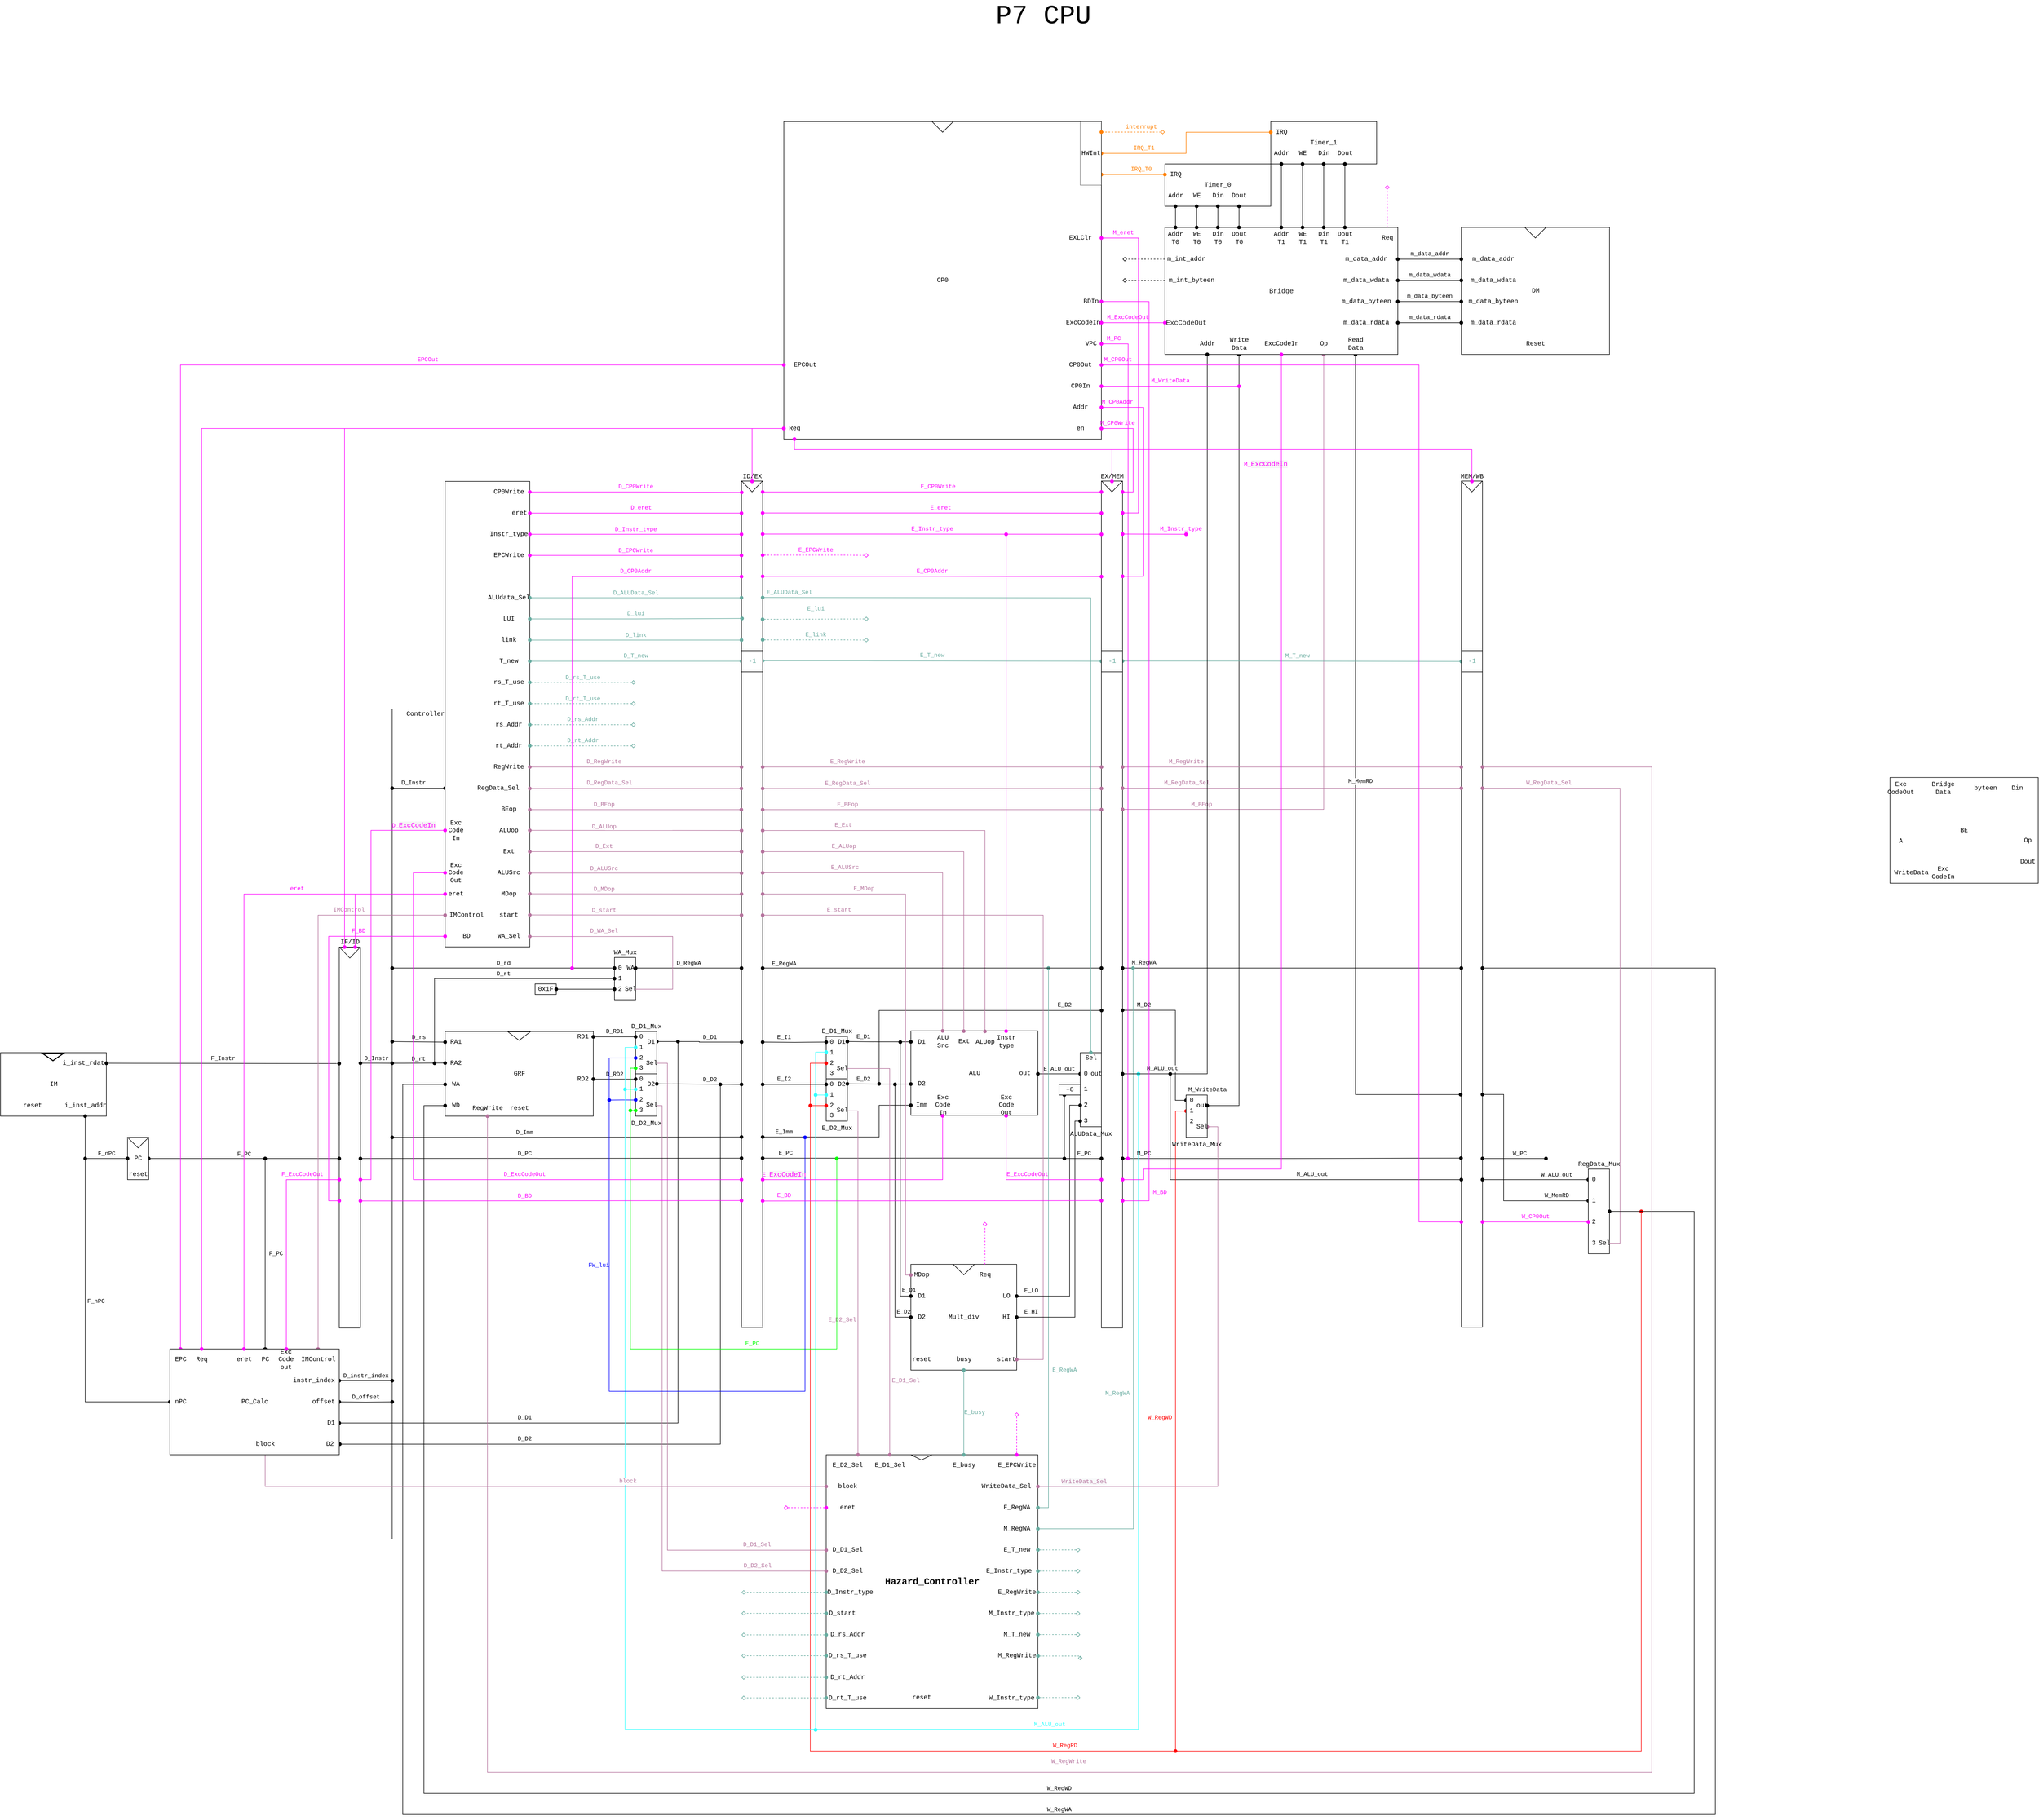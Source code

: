<mxfile background="rgb(255, 255, 255)" version="20.3.0" type="device"><diagram id="bUCAVhqJw32WXIcYj3HS" name="第 1 页"><mxGraphModel dx="12027" dy="6353" grid="1" gridSize="10" guides="1" tooltips="1" connect="1" arrows="1" fold="1" page="1" pageScale="1" pageWidth="5000" pageHeight="1920" math="1" shadow="0"><root><mxCell id="0"/><mxCell id="1" parent="0"/><mxCell id="86" value="MEM/WB" style="html=1;verticalAlign=bottom;horizontal=1;labelPosition=center;verticalLabelPosition=top;align=center;fontFamily=Courier New;" parent="1" vertex="1"><mxGeometry x="2520" y="-640" width="40" height="1599" as="geometry"/></mxCell><mxCell id="61" value="ID/EX" style="html=1;verticalAlign=bottom;horizontal=1;labelPosition=center;verticalLabelPosition=top;align=center;fontFamily=Courier New;container=0;" parent="1" vertex="1"><mxGeometry x="1160" y="-640" width="40" height="1599.33" as="geometry"/></mxCell><mxCell id="83" value="EX/MEM" style="html=1;verticalAlign=bottom;horizontal=1;labelPosition=center;verticalLabelPosition=top;align=center;fontFamily=Courier New;" parent="1" vertex="1"><mxGeometry x="1840" y="-640" width="40" height="1600.33" as="geometry"/></mxCell><mxCell id="281" value="&lt;span style=&quot;font-size: 17.5px; font-weight: 700; text-align: justify;&quot;&gt;Hazard_Controller&lt;/span&gt;" style="html=1;fontFamily=Courier New;fontColor=default;labelBackgroundColor=none;fillColor=default;" parent="1" vertex="1"><mxGeometry x="1320" y="1200" width="400" height="480" as="geometry"/></mxCell><mxCell id="36" value="" style="group;fontFamily=Courier New;" parent="1" vertex="1" connectable="0"><mxGeometry x="-240" y="440" width="200" height="120" as="geometry"/></mxCell><mxCell id="22" value="IM" style="html=1;fontFamily=Courier New;" parent="36" vertex="1"><mxGeometry width="200" height="120.0" as="geometry"/></mxCell><mxCell id="23" value="i_inst_rdata" style="html=1;opacity=0;fontFamily=Courier New;" parent="36" vertex="1"><mxGeometry x="120" width="80" height="40" as="geometry"/></mxCell><mxCell id="25" value="i_inst_addr" style="html=1;opacity=0;fontFamily=Courier New;" parent="36" vertex="1"><mxGeometry x="120" y="80" width="80" height="40" as="geometry"/></mxCell><mxCell id="29" value="reset" style="html=1;opacity=0;fontFamily=Courier New;" parent="36" vertex="1"><mxGeometry x="40" y="80" width="40" height="40" as="geometry"/></mxCell><mxCell id="30" value="" style="triangle;whiteSpace=wrap;html=1;rotation=90;fontFamily=Courier New;strokeWidth=2;fillColor=none;" parent="36" vertex="1"><mxGeometry x="91.83" y="-13" width="14.59" height="41.75" as="geometry"/></mxCell><mxCell id="39" value="" style="group;fontFamily=Courier New;" parent="1" vertex="1" connectable="0"><mxGeometry x="400" y="240.33" width="40" height="720" as="geometry"/></mxCell><mxCell id="18" value="IF/ID" style="html=1;verticalAlign=bottom;horizontal=1;labelPosition=center;verticalLabelPosition=top;align=center;fontFamily=Courier New;" parent="39" vertex="1"><mxGeometry width="40" height="720" as="geometry"/></mxCell><mxCell id="38" value="" style="triangle;whiteSpace=wrap;html=1;rotation=90;fontFamily=Courier New;" parent="39" vertex="1"><mxGeometry x="9.744" y="-9" width="20.513" height="39.176" as="geometry"/></mxCell><mxCell id="58" value="" style="group;fontFamily=Courier New;" parent="1" vertex="1" connectable="0"><mxGeometry x="600" y="400" width="280" height="160" as="geometry"/></mxCell><mxCell id="42" value="GRF" style="html=1;fontFamily=Courier New;" parent="58" vertex="1"><mxGeometry width="280" height="160.0" as="geometry"/></mxCell><mxCell id="43" value="RA1" style="html=1;opacity=0;fontFamily=Courier New;" parent="58" vertex="1"><mxGeometry width="40" height="40" as="geometry"/></mxCell><mxCell id="44" value="RA2" style="html=1;opacity=0;fontFamily=Courier New;" parent="58" vertex="1"><mxGeometry y="39.25" width="40" height="40.75" as="geometry"/></mxCell><mxCell id="45" value="RegWrite" style="html=1;opacity=0;fontFamily=Courier New;" parent="58" vertex="1"><mxGeometry x="40" y="129.81" width="80" height="30.19" as="geometry"/></mxCell><mxCell id="47" value="WA" style="html=1;opacity=0;fontFamily=Courier New;" parent="58" vertex="1"><mxGeometry y="80" width="40" height="40" as="geometry"/></mxCell><mxCell id="48" value="WD" style="html=1;opacity=0;fontFamily=Courier New;" parent="58" vertex="1"><mxGeometry y="120" width="40" height="40" as="geometry"/></mxCell><mxCell id="49" value="" style="triangle;whiteSpace=wrap;html=1;rotation=90;fontFamily=Courier New;fillColor=none;" parent="58" vertex="1"><mxGeometry x="131.79" y="-12.44" width="16.05" height="42.24" as="geometry"/></mxCell><mxCell id="50" value="RD1" style="html=1;opacity=0;fontFamily=Courier New;" parent="58" vertex="1"><mxGeometry x="240" width="40" height="20" as="geometry"/></mxCell><mxCell id="51" value="RD2" style="html=1;opacity=0;fontFamily=Courier New;" parent="58" vertex="1"><mxGeometry x="240" y="80" width="40" height="20" as="geometry"/></mxCell><mxCell id="52" value="reset" style="html=1;opacity=0;fontFamily=Courier New;" parent="58" vertex="1"><mxGeometry x="119.81" y="129.81" width="40" height="30.19" as="geometry"/></mxCell><mxCell id="56" value="D_rs" style="orthogonalLoop=1;jettySize=auto;html=1;startArrow=oval;startFill=1;endArrow=oval;endFill=1;verticalAlign=bottom;elbow=vertical;fontFamily=Courier New;exitX=0;exitY=0.5;exitDx=0;exitDy=0;rounded=0;" parent="1" source="43" edge="1"><mxGeometry relative="1" as="geometry"><mxPoint x="500" y="419" as="targetPoint"/><mxPoint x="620" y="419" as="sourcePoint"/></mxGeometry></mxCell><mxCell id="54" value="D_Instr" style="orthogonalLoop=1;jettySize=auto;html=1;startArrow=oval;startFill=1;endArrow=oval;endFill=1;verticalAlign=bottom;fontFamily=Courier New;rounded=0;edgeStyle=elbowEdgeStyle;exitX=1;exitY=0.305;exitDx=0;exitDy=0;exitPerimeter=0;" parent="1" source="18" edge="1"><mxGeometry relative="1" as="geometry"><mxPoint x="500" y="460" as="targetPoint"/><mxPoint x="440" y="460" as="sourcePoint"/><Array as="points"/></mxGeometry></mxCell><mxCell id="24" value="F_Instr" style="orthogonalLoop=1;jettySize=auto;elbow=vertical;html=1;endArrow=oval;endFill=1;startArrow=oval;startFill=1;verticalAlign=bottom;fontFamily=Courier New;entryX=-0.004;entryY=0.306;entryDx=0;entryDy=0;entryPerimeter=0;" parent="1" source="23" target="18" edge="1"><mxGeometry relative="1" as="geometry"><mxPoint x="390" y="470" as="targetPoint"/></mxGeometry></mxCell><mxCell id="27" value="F_PC" style="orthogonalLoop=1;jettySize=auto;html=1;startArrow=oval;startFill=1;endArrow=oval;endFill=1;verticalAlign=bottom;fontFamily=Courier New;elbow=vertical;edgeStyle=orthogonalEdgeStyle;rounded=0;exitX=1;exitY=0.5;exitDx=0;exitDy=0;" parent="1" source="lB7fX9OYAzLX51JsYr6v-387" edge="1"><mxGeometry relative="1" as="geometry"><mxPoint x="400" y="640" as="targetPoint"/><mxPoint x="160" y="540" as="sourcePoint"/></mxGeometry></mxCell><mxCell id="78" value="" style="group;fontFamily=Courier New;" parent="1" vertex="1" connectable="0"><mxGeometry x="1480" y="399.33" width="240" height="160.12" as="geometry"/></mxCell><mxCell id="67" value="ALU" style="html=1;fontFamily=Courier New;" parent="78" vertex="1"><mxGeometry y="-0.498" width="240" height="159.502" as="geometry"/></mxCell><mxCell id="68" value="D1" style="html=1;opacity=0;fontFamily=Courier New;" parent="78" vertex="1"><mxGeometry width="40" height="40.37" as="geometry"/></mxCell><mxCell id="69" value="D2" style="html=1;opacity=0;fontFamily=Courier New;" parent="78" vertex="1"><mxGeometry y="80" width="40" height="40.12" as="geometry"/></mxCell><mxCell id="70" value="Imm" style="html=1;opacity=0;fontFamily=Courier New;" parent="78" vertex="1"><mxGeometry y="120.12" width="40" height="39.88" as="geometry"/></mxCell><mxCell id="74" value="out" style="html=1;opacity=0;fontFamily=Courier New;" parent="78" vertex="1"><mxGeometry x="190" y="60" width="50" height="40" as="geometry"/></mxCell><mxCell id="75" value="ALU&lt;br&gt;Src" style="html=1;opacity=0;fontFamily=Courier New;" parent="78" vertex="1"><mxGeometry x="40" y="-0.5" width="40" height="40" as="geometry"/></mxCell><mxCell id="76" value="Ext" style="html=1;opacity=0;fontFamily=Courier New;" parent="78" vertex="1"><mxGeometry x="80" y="-5.662e-15" width="40" height="40" as="geometry"/></mxCell><mxCell id="77" value="ALUop" style="html=1;opacity=0;fontFamily=Courier New;" parent="78" vertex="1"><mxGeometry x="120" y="0.37" width="40" height="40" as="geometry"/></mxCell><mxCell id="CVODlhkbc69M7MEvDJHW-459" value="Exc&lt;br&gt;Code&lt;br&gt;Out" style="html=1;opacity=0;fontFamily=Courier New;strokeWidth=1;" parent="78" vertex="1"><mxGeometry x="160" y="120.12" width="40" height="40" as="geometry"/></mxCell><mxCell id="CVODlhkbc69M7MEvDJHW-466" value="Instr&lt;br&gt;type" style="html=1;opacity=0;fontFamily=Courier New;" parent="78" vertex="1"><mxGeometry x="160" width="40" height="40" as="geometry"/></mxCell><mxCell id="atctHZ6OXr-LE-_esqIX-398" value="Exc&lt;br&gt;Code&lt;br&gt;In" style="html=1;opacity=0;fontFamily=Courier New;strokeWidth=1;" parent="78" vertex="1"><mxGeometry x="40" y="120.12" width="40" height="40" as="geometry"/></mxCell><mxCell id="72" value="E_Imm" style="edgeStyle=elbowEdgeStyle;orthogonalLoop=1;jettySize=auto;html=1;entryX=0;entryY=0.5;entryDx=0;entryDy=0;startArrow=oval;startFill=1;endArrow=oval;endFill=1;rounded=0;fontFamily=Courier New;exitX=1;exitY=0.5;exitDx=0;exitDy=0;" parent="1" target="70" edge="1"><mxGeometry as="geometry"><Array as="points"><mxPoint x="1420" y="570"/></Array><mxPoint x="-100" y="21" as="offset"/><mxPoint x="1200" y="599.33" as="sourcePoint"/></mxGeometry></mxCell><mxCell id="63" value="D_Imm" style="orthogonalLoop=1;jettySize=auto;html=1;startArrow=oval;startFill=1;endArrow=oval;endFill=1;verticalAlign=bottom;fontFamily=Courier New;rounded=0;exitX=0;exitY=0.5;exitDx=0;exitDy=0;" parent="1" edge="1"><mxGeometry x="0.242" relative="1" as="geometry"><mxPoint x="500" y="600" as="targetPoint"/><mxPoint x="1160" y="599.33" as="sourcePoint"/><mxPoint as="offset"/></mxGeometry></mxCell><mxCell id="85" value="E_ALU_out" style="edgeStyle=elbowEdgeStyle;rounded=0;orthogonalLoop=1;jettySize=auto;html=1;startArrow=oval;startFill=1;endArrow=oval;endFill=1;verticalAlign=bottom;fontFamily=Courier New;" parent="1" edge="1"><mxGeometry relative="1" as="geometry"><mxPoint x="1720" y="480" as="sourcePoint"/><mxPoint x="1800" y="480" as="targetPoint"/></mxGeometry></mxCell><mxCell id="100" value="M_MemRD" style="edgeStyle=elbowEdgeStyle;rounded=0;orthogonalLoop=1;jettySize=auto;html=1;exitX=0.5;exitY=1;exitDx=0;exitDy=0;startArrow=oval;startFill=1;endArrow=oval;endFill=1;entryX=-0.031;entryY=0.725;entryDx=0;entryDy=0;entryPerimeter=0;fontFamily=Courier New;" parent="1" source="yIbGt8aW3XPCT9iXFrS7-391" target="86" edge="1"><mxGeometry x="0.01" y="9" relative="1" as="geometry"><mxPoint x="2500" y="539.33" as="targetPoint"/><mxPoint as="offset"/><mxPoint x="2360" y="519.33" as="sourcePoint"/><Array as="points"><mxPoint x="2320" y="-170"/></Array></mxGeometry></mxCell><mxCell id="106" value="M_ALU_out" style="edgeStyle=orthogonalEdgeStyle;rounded=0;orthogonalLoop=1;jettySize=auto;html=1;startArrow=oval;startFill=1;endArrow=oval;endFill=1;fontFamily=Courier New;" parent="1" edge="1"><mxGeometry x="0.247" y="10" relative="1" as="geometry"><mxPoint x="1970" y="480" as="sourcePoint"/><mxPoint x="2520" y="680" as="targetPoint"/><Array as="points"><mxPoint x="1970" y="680"/></Array><mxPoint as="offset"/></mxGeometry></mxCell><mxCell id="107" value="M_RegWA" style="edgeStyle=elbowEdgeStyle;rounded=0;orthogonalLoop=1;jettySize=auto;html=1;startArrow=oval;startFill=1;endArrow=oval;endFill=1;verticalAlign=bottom;fontFamily=Courier New;" parent="1" edge="1"><mxGeometry x="-0.876" y="1" relative="1" as="geometry"><mxPoint x="1880" y="280" as="sourcePoint"/><mxPoint as="offset"/><mxPoint x="2520" y="280" as="targetPoint"/></mxGeometry></mxCell><mxCell id="109" value="W_RegWA" style="edgeStyle=orthogonalEdgeStyle;rounded=0;orthogonalLoop=1;jettySize=auto;html=1;startArrow=oval;startFill=1;endArrow=oval;endFill=1;entryX=0;entryY=0.5;entryDx=0;entryDy=0;verticalAlign=bottom;fontFamily=Courier New;" parent="1" source="86" target="47" edge="1"><mxGeometry x="0.097" relative="1" as="geometry"><mxPoint x="520" y="500" as="targetPoint"/><Array as="points"><mxPoint x="3000" y="280"/><mxPoint x="3000" y="1880"/><mxPoint x="520" y="1880"/><mxPoint x="520" y="500"/></Array><mxPoint as="offset"/></mxGeometry></mxCell><mxCell id="118" value="D_rt" style="edgeStyle=entityRelationEdgeStyle;startArrow=none;endArrow=oval;segment=10;endFill=1;entryX=0;entryY=0.5;entryDx=0;entryDy=0;verticalAlign=bottom;rounded=0;fontFamily=Courier New;" parent="1" target="44" edge="1"><mxGeometry relative="1" as="geometry"><mxPoint x="500" y="460" as="sourcePoint"/><mxPoint x="620" y="460" as="targetPoint"/></mxGeometry></mxCell><mxCell id="136" value="E_D2" style="edgeStyle=elbowEdgeStyle;rounded=0;orthogonalLoop=1;jettySize=auto;html=1;exitX=0.006;exitY=0.625;exitDx=0;exitDy=0;startArrow=oval;startFill=1;endArrow=oval;endFill=1;exitPerimeter=0;fontFamily=Courier New;" parent="1" source="83" edge="1"><mxGeometry as="geometry"><mxPoint x="1400.04" y="359.47" as="sourcePoint"/><mxPoint x="1420" y="499" as="targetPoint"/><Array as="points"><mxPoint x="1420" y="430"/><mxPoint x="1440" y="440"/><mxPoint x="1240" y="419.33"/></Array><mxPoint x="140" y="-80" as="offset"/></mxGeometry></mxCell><mxCell id="137" value="M_D2" style="edgeStyle=elbowEdgeStyle;rounded=0;orthogonalLoop=1;jettySize=auto;html=1;startArrow=oval;startFill=1;endArrow=oval;endFill=1;fontFamily=Courier New;entryX=0;entryY=0.5;entryDx=0;entryDy=0;" parent="1" target="346" edge="1"><mxGeometry x="-0.723" y="10" relative="1" as="geometry"><mxPoint x="1880" y="359.82" as="sourcePoint"/><mxPoint x="1979.76" y="520.18" as="targetPoint"/><Array as="points"><mxPoint x="1979.76" y="409.51"/></Array><mxPoint as="offset"/></mxGeometry></mxCell><mxCell id="124" value="W_MemRD" style="edgeStyle=orthogonalEdgeStyle;rounded=0;orthogonalLoop=1;jettySize=auto;html=1;startArrow=oval;startFill=1;endArrow=oval;endFill=1;entryX=0;entryY=0.5;entryDx=0;entryDy=0;fontFamily=Courier New;" parent="1" source="86" target="172" edge="1"><mxGeometry x="0.701" y="10" relative="1" as="geometry"><mxPoint x="2690" y="780" as="targetPoint"/><Array as="points"><mxPoint x="2600" y="519"/><mxPoint x="2600" y="720"/></Array><mxPoint as="offset"/></mxGeometry></mxCell><mxCell id="125" value="W_ALU_out" style="edgeStyle=orthogonalEdgeStyle;rounded=0;orthogonalLoop=1;jettySize=auto;html=1;startArrow=oval;startFill=1;endArrow=oval;endFill=1;entryX=0;entryY=0.5;entryDx=0;entryDy=0;verticalAlign=bottom;fontFamily=Courier New;" parent="1" source="86" target="171" edge="1"><mxGeometry x="0.4" relative="1" as="geometry"><mxPoint x="2720" y="839" as="targetPoint"/><Array as="points"><mxPoint x="2680" y="680"/><mxPoint x="2680" y="680"/></Array><mxPoint as="offset"/></mxGeometry></mxCell><mxCell id="143" value="" style="orthogonalLoop=1;jettySize=auto;html=1;startArrow=none;startFill=0;endArrow=none;endFill=0;verticalAlign=bottom;fontFamily=Courier New;elbow=vertical;edgeStyle=orthogonalEdgeStyle;rounded=0;" parent="1" edge="1"><mxGeometry relative="1" as="geometry"><mxPoint x="500" y="1360" as="sourcePoint"/><mxPoint x="500" y="-210" as="targetPoint"/><Array as="points"><mxPoint x="500" y="1360"/></Array></mxGeometry></mxCell><mxCell id="144" value="D_D2" style="edgeStyle=orthogonalEdgeStyle;rounded=0;orthogonalLoop=1;jettySize=auto;html=1;startArrow=oval;startFill=1;endArrow=oval;endFill=1;fontFamily=Courier New;entryX=1;entryY=0.5;entryDx=0;entryDy=0;" parent="1" target="142" edge="1"><mxGeometry x="0.501" y="-10" relative="1" as="geometry"><mxPoint x="400" y="1140" as="targetPoint"/><Array as="points"><mxPoint x="1120" y="1180"/></Array><mxPoint as="offset"/><mxPoint x="1120" y="500" as="sourcePoint"/></mxGeometry></mxCell><mxCell id="150" value="D_offset" style="edgeStyle=orthogonalEdgeStyle;rounded=0;orthogonalLoop=1;jettySize=auto;html=1;startArrow=oval;startFill=1;endArrow=oval;endFill=1;entryX=1;entryY=0.5;entryDx=0;entryDy=0;verticalAlign=bottom;fontFamily=Courier New;" parent="1" target="149" edge="1"><mxGeometry relative="1" as="geometry"><mxPoint x="440" y="1059.76" as="targetPoint"/><mxPoint x="500" y="1100" as="sourcePoint"/><Array as="points"/></mxGeometry></mxCell><mxCell id="146" value="D_instr_index" style="edgeStyle=orthogonalEdgeStyle;rounded=0;orthogonalLoop=1;jettySize=auto;html=1;startArrow=oval;startFill=1;endArrow=oval;endFill=1;entryX=1;entryY=0.5;entryDx=0;entryDy=0;verticalAlign=bottom;fontFamily=Courier New;" parent="1" target="103" edge="1"><mxGeometry relative="1" as="geometry"><mxPoint x="450" y="1020" as="targetPoint"/><mxPoint x="500" y="1060" as="sourcePoint"/><Array as="points"><mxPoint x="490" y="1060"/><mxPoint x="490" y="1060"/></Array></mxGeometry></mxCell><mxCell id="147" value="F_PC" style="edgeStyle=orthogonalEdgeStyle;rounded=0;orthogonalLoop=1;jettySize=auto;html=1;startArrow=oval;startFill=1;endArrow=oval;endFill=1;exitX=0.5;exitY=0;exitDx=0;exitDy=0;fontFamily=Courier New;" parent="1" source="148" edge="1"><mxGeometry y="-20" relative="1" as="geometry"><mxPoint x="260" y="640" as="targetPoint"/><mxPoint x="340" y="960" as="sourcePoint"/><Array as="points"><mxPoint x="260" y="820"/><mxPoint x="260" y="820"/></Array><mxPoint as="offset"/></mxGeometry></mxCell><mxCell id="156" value="F_nPC" style="edgeStyle=orthogonalEdgeStyle;rounded=0;orthogonalLoop=1;jettySize=auto;html=1;exitX=0;exitY=0.5;exitDx=0;exitDy=0;startArrow=oval;startFill=1;endArrow=oval;endFill=1;entryX=0.5;entryY=1;entryDx=0;entryDy=0;fontFamily=Courier New;" parent="1" source="155" target="25" edge="1"><mxGeometry y="-20" relative="1" as="geometry"><mxPoint x="90" y="630.0" as="targetPoint"/><Array as="points"><mxPoint x="-80" y="1100"/></Array><mxPoint as="offset"/></mxGeometry></mxCell><mxCell id="163" value="E_PC" style="rounded=0;orthogonalLoop=1;jettySize=auto;html=1;startArrow=oval;startFill=1;endArrow=oval;endFill=1;verticalAlign=bottom;fontFamily=Courier New;exitX=1;exitY=0.5;exitDx=0;exitDy=0;elbow=vertical;edgeStyle=orthogonalEdgeStyle;entryX=0.25;entryY=1;entryDx=0;entryDy=0;" parent="1" target="VwBn01XNrEmqK7jbBNb6-388" edge="1"><mxGeometry x="-0.875" relative="1" as="geometry"><mxPoint x="1780" y="560" as="targetPoint"/><Array as="points"><mxPoint x="1770" y="639"/></Array><mxPoint as="offset"/><mxPoint x="1200" y="639.33" as="sourcePoint"/></mxGeometry></mxCell><mxCell id="165" value="0x1F" style="whiteSpace=wrap;html=1;fontFamily=Courier New;" parent="1" vertex="1" name="长方形"><mxGeometry x="770" y="310" width="40" height="20" as="geometry"/></mxCell><mxCell id="167" value="M_PC" style="edgeStyle=elbowEdgeStyle;rounded=0;orthogonalLoop=1;jettySize=auto;html=1;startArrow=oval;startFill=1;endArrow=oval;endFill=1;verticalAlign=bottom;fontFamily=Courier New;entryX=-0.015;entryY=0.8;entryDx=0;entryDy=0;entryPerimeter=0;" parent="1" target="86" edge="1"><mxGeometry x="-0.875" relative="1" as="geometry"><mxPoint as="offset"/><mxPoint x="1880" y="640" as="sourcePoint"/><mxPoint x="2490" y="640" as="targetPoint"/></mxGeometry></mxCell><mxCell id="184" value="D_D1" style="edgeStyle=orthogonalEdgeStyle;rounded=0;orthogonalLoop=1;jettySize=auto;html=1;startArrow=oval;startFill=1;endArrow=oval;endFill=1;fontFamily=Courier New;exitX=1;exitY=0.5;exitDx=0;exitDy=0;" parent="1" source="159" edge="1"><mxGeometry x="-0.486" y="10" relative="1" as="geometry"><mxPoint x="1040" y="419" as="targetPoint"/><mxPoint x="400" y="1100" as="sourcePoint"/><Array as="points"><mxPoint x="1040" y="1140"/></Array><mxPoint as="offset"/></mxGeometry></mxCell><mxCell id="200" value="D_D2_Mux" style="html=1;labelPosition=center;verticalLabelPosition=bottom;align=center;verticalAlign=top;container=0;fontFamily=Courier New;" parent="1" vertex="1"><mxGeometry x="960" y="480" width="40" height="80" as="geometry"/></mxCell><mxCell id="64" value="D_D2" style="orthogonalLoop=1;jettySize=auto;html=1;startArrow=oval;startFill=1;endArrow=oval;endFill=1;fontFamily=Courier New;entryX=0;entryY=0.5;entryDx=0;entryDy=0;" parent="1" edge="1"><mxGeometry x="0.25" y="9" relative="1" as="geometry"><mxPoint x="1160" y="500" as="targetPoint"/><mxPoint x="1000" y="499" as="sourcePoint"/><mxPoint as="offset"/></mxGeometry></mxCell><mxCell id="81" value="D_D1" style="edgeStyle=elbowEdgeStyle;rounded=0;orthogonalLoop=1;jettySize=auto;html=1;startArrow=oval;startFill=1;endArrow=oval;endFill=1;fontFamily=Courier New;entryX=0;entryY=0.5;entryDx=0;entryDy=0;" parent="1" edge="1"><mxGeometry x="0.252" y="9" relative="1" as="geometry"><mxPoint x="1160" y="420" as="targetPoint"/><mxPoint x="1000" y="419" as="sourcePoint"/><mxPoint as="offset"/></mxGeometry></mxCell><mxCell id="207" value="D2" style="html=1;opacity=0;align=left;container=0;fontFamily=Courier New;" parent="1" vertex="1"><mxGeometry x="980" y="490" width="20" height="20" as="geometry"/></mxCell><mxCell id="202" value="0" style="html=1;opacity=0;container=0;fontFamily=Courier New;" parent="1" vertex="1"><mxGeometry x="960" y="480" width="20" height="20" as="geometry"/></mxCell><mxCell id="a7WjTk_PMIQa1Xt5DAps-389" style="edgeStyle=orthogonalEdgeStyle;rounded=0;orthogonalLoop=1;jettySize=auto;html=1;exitX=0;exitY=0.5;exitDx=0;exitDy=0;strokeColor=#0000FF;startArrow=oval;startFill=1;endArrow=oval;endFill=1;fontFamily=Courier New;" parent="1" source="203" edge="1"><mxGeometry relative="1" as="geometry"><mxPoint x="910" y="529.571" as="targetPoint"/></mxGeometry></mxCell><mxCell id="203" value="2" style="html=1;opacity=0;container=0;fontFamily=Courier New;" parent="1" vertex="1"><mxGeometry x="960" y="519.33" width="20" height="20" as="geometry"/></mxCell><mxCell id="227" style="edgeStyle=orthogonalEdgeStyle;rounded=0;orthogonalLoop=1;jettySize=auto;html=1;exitX=0;exitY=0.5;exitDx=0;exitDy=0;startArrow=oval;startFill=1;endArrow=oval;endFill=1;strokeColor=#33FFFF;fontFamily=Courier New;" parent="1" source="209" edge="1"><mxGeometry relative="1" as="geometry"><mxPoint x="940" y="509" as="targetPoint"/></mxGeometry></mxCell><mxCell id="209" value="1" style="html=1;opacity=0;container=0;fontFamily=Courier New;" parent="1" vertex="1"><mxGeometry x="960" y="499.33" width="20" height="20" as="geometry"/></mxCell><mxCell id="195" value="D_D1_Mux" style="html=1;labelPosition=center;verticalLabelPosition=top;align=center;verticalAlign=bottom;container=0;fontFamily=Courier New;" parent="1" vertex="1"><mxGeometry x="960" y="400" width="40" height="80" as="geometry"/></mxCell><mxCell id="208" value="D1" style="html=1;opacity=0;align=left;container=0;fontFamily=Courier New;" parent="1" vertex="1"><mxGeometry x="980" y="410" width="20" height="20" as="geometry"/></mxCell><mxCell id="196" value="0" style="html=1;opacity=0;container=0;fontFamily=Courier New;" parent="1" vertex="1"><mxGeometry x="960" y="400" width="20" height="20" as="geometry"/></mxCell><mxCell id="197" value="2" style="html=1;opacity=0;container=0;fontFamily=Courier New;" parent="1" vertex="1"><mxGeometry x="960" y="440" width="20" height="20" as="geometry"/></mxCell><mxCell id="210" value="1" style="html=1;opacity=0;container=0;fontFamily=Courier New;" parent="1" vertex="1"><mxGeometry x="960" y="420" width="20" height="20" as="geometry"/></mxCell><mxCell id="215" value="E_D2_Mux" style="html=1;labelPosition=center;verticalLabelPosition=bottom;align=center;verticalAlign=top;container=0;fontFamily=Courier New;" parent="1" vertex="1"><mxGeometry x="1320" y="489.33" width="40" height="80" as="geometry"/></mxCell><mxCell id="216" value="D2" style="html=1;opacity=0;align=left;container=0;fontFamily=Courier New;" parent="1" vertex="1"><mxGeometry x="1340" y="489.33" width="20" height="20.67" as="geometry"/></mxCell><mxCell id="217" value="0" style="html=1;opacity=0;container=0;fontFamily=Courier New;" parent="1" vertex="1"><mxGeometry x="1320" y="490" width="20" height="20" as="geometry"/></mxCell><mxCell id="218" value="2" style="html=1;opacity=0;container=0;fontFamily=Courier New;" parent="1" vertex="1"><mxGeometry x="1320" y="530" width="20" height="20" as="geometry"/></mxCell><mxCell id="229" style="edgeStyle=orthogonalEdgeStyle;rounded=0;orthogonalLoop=1;jettySize=auto;html=1;exitX=0;exitY=0.5;exitDx=0;exitDy=0;startArrow=oval;startFill=1;endArrow=oval;endFill=1;strokeColor=#33FFFF;fontFamily=Courier New;" parent="1" source="219" edge="1"><mxGeometry relative="1" as="geometry"><mxPoint x="1300" y="520" as="targetPoint"/></mxGeometry></mxCell><mxCell id="219" value="1" style="html=1;opacity=0;container=0;fontFamily=Courier New;" parent="1" vertex="1"><mxGeometry x="1320" y="510.0" width="20" height="20" as="geometry"/></mxCell><mxCell id="220" value="E_D1_Mux" style="html=1;labelPosition=center;verticalLabelPosition=top;align=center;verticalAlign=bottom;container=0;fontFamily=Courier New;" parent="1" vertex="1"><mxGeometry x="1320" y="409.33" width="40" height="80" as="geometry"/></mxCell><mxCell id="221" value="D1" style="html=1;opacity=0;align=left;container=0;fontFamily=Courier New;" parent="1" vertex="1"><mxGeometry x="1340" y="410" width="20" height="20" as="geometry"/></mxCell><mxCell id="222" value="0" style="html=1;opacity=0;container=0;fontFamily=Courier New;" parent="1" vertex="1"><mxGeometry x="1320" y="410" width="20" height="20" as="geometry"/></mxCell><mxCell id="223" value="2" style="html=1;opacity=0;container=0;fontFamily=Courier New;" parent="1" vertex="1"><mxGeometry x="1320" y="450" width="20" height="20" as="geometry"/></mxCell><mxCell id="228" style="edgeStyle=orthogonalEdgeStyle;rounded=0;orthogonalLoop=1;jettySize=auto;html=1;startArrow=oval;startFill=1;endArrow=oval;endFill=1;strokeColor=#33FFFF;fontFamily=Courier New;" parent="1" source="224" edge="1"><mxGeometry relative="1" as="geometry"><mxPoint x="1300" y="1720" as="targetPoint"/><Array as="points"><mxPoint x="1300" y="439"/><mxPoint x="1300" y="1720"/></Array></mxGeometry></mxCell><mxCell id="224" value="1" style="html=1;opacity=0;container=0;fontFamily=Courier New;" parent="1" vertex="1"><mxGeometry x="1320" y="430" width="20" height="20" as="geometry"/></mxCell><mxCell id="204" value="D_RD2" style="edgeStyle=orthogonalEdgeStyle;rounded=0;orthogonalLoop=1;jettySize=auto;html=1;exitX=1;exitY=0.5;exitDx=0;exitDy=0;startArrow=oval;startFill=1;endArrow=oval;endFill=1;entryX=0;entryY=0.5;entryDx=0;entryDy=0;verticalAlign=bottom;fontFamily=Courier New;" parent="1" source="51" target="202" edge="1"><mxGeometry relative="1" as="geometry"><mxPoint x="940" y="500.333" as="targetPoint"/></mxGeometry></mxCell><mxCell id="185" value="W_RegRD" style="edgeStyle=orthogonalEdgeStyle;rounded=0;orthogonalLoop=1;jettySize=auto;html=1;strokeColor=#FF0000;startArrow=oval;startFill=1;endArrow=oval;endFill=1;entryX=0;entryY=0.5;entryDx=0;entryDy=0;fontColor=#FF0000;fontFamily=Courier New;" parent="1" target="223" edge="1"><mxGeometry x="0.076" y="-10" relative="1" as="geometry"><mxPoint x="940" y="1000" as="targetPoint"/><mxPoint x="2860" y="740" as="sourcePoint"/><Array as="points"><mxPoint x="2860" y="1760"/><mxPoint x="1290" y="1760"/><mxPoint x="1290" y="460"/></Array><mxPoint as="offset"/></mxGeometry></mxCell><mxCell id="211" value="M_ALU_out" style="edgeStyle=orthogonalEdgeStyle;rounded=0;orthogonalLoop=1;jettySize=auto;html=1;exitX=0;exitY=0.5;exitDx=0;exitDy=0;startArrow=oval;startFill=1;endArrow=oval;endFill=1;strokeColor=#33FFFF;fontColor=#33FFFF;fontFamily=Courier New;" parent="1" source="210" edge="1"><mxGeometry x="0.2" y="10" relative="1" as="geometry"><mxPoint x="1910" y="480" as="targetPoint"/><Array as="points"><mxPoint x="940" y="430"/><mxPoint x="940" y="1720"/><mxPoint x="1910" y="1720"/><mxPoint x="1910" y="480"/></Array><mxPoint as="offset"/></mxGeometry></mxCell><mxCell id="232" value="Sel" style="html=1;opacity=0;container=0;fontFamily=Courier New;" parent="1" vertex="1"><mxGeometry x="980" y="450" width="20" height="20" as="geometry"/></mxCell><mxCell id="233" value="Sel" style="html=1;opacity=0;container=0;fontFamily=Courier New;" parent="1" vertex="1"><mxGeometry x="980" y="529.33" width="20" height="20" as="geometry"/></mxCell><mxCell id="234" value="Sel" style="html=1;opacity=0;container=0;fontFamily=Courier New;" parent="1" vertex="1"><mxGeometry x="1340" y="539.33" width="20" height="20" as="geometry"/></mxCell><mxCell id="235" value="Sel" style="html=1;opacity=0;container=0;fontFamily=Courier New;" parent="1" vertex="1"><mxGeometry x="1340" y="460.0" width="20" height="20" as="geometry"/></mxCell><mxCell id="205" value="D_RD1" style="edgeStyle=orthogonalEdgeStyle;rounded=0;orthogonalLoop=1;jettySize=auto;html=1;exitX=1;exitY=0.5;exitDx=0;exitDy=0;entryX=0;entryY=0.5;entryDx=0;entryDy=0;startArrow=oval;startFill=1;endArrow=oval;endFill=1;fontFamily=Courier New;" parent="1" source="50" target="196" edge="1"><mxGeometry y="10" relative="1" as="geometry"><mxPoint as="offset"/></mxGeometry></mxCell><mxCell id="80" value="E_D1" style="edgeStyle=elbowEdgeStyle;rounded=0;orthogonalLoop=1;jettySize=auto;html=1;exitX=0;exitY=0.5;exitDx=0;exitDy=0;startArrow=oval;startFill=1;endArrow=oval;endFill=1;fontFamily=Courier New;" parent="1" source="68" edge="1"><mxGeometry as="geometry"><Array as="points"/><mxPoint x="1360" y="419" as="targetPoint"/><mxPoint x="-30" y="-9" as="offset"/></mxGeometry></mxCell><mxCell id="79" value="E_D2" style="edgeStyle=elbowEdgeStyle;rounded=0;orthogonalLoop=1;jettySize=auto;html=1;exitX=0;exitY=0.5;exitDx=0;exitDy=0;startArrow=oval;startFill=1;endArrow=oval;endFill=1;fontFamily=Courier New;" parent="1" source="69" edge="1"><mxGeometry as="geometry"><mxPoint x="1340" y="504.83" as="sourcePoint"/><mxPoint x="1360" y="499" as="targetPoint"/><mxPoint x="-30" y="-9" as="offset"/></mxGeometry></mxCell><mxCell id="236" value="WA_Mux" style="html=1;labelPosition=center;verticalLabelPosition=top;align=center;verticalAlign=bottom;container=0;fontFamily=Courier New;" parent="1" vertex="1"><mxGeometry x="920" y="260" width="40" height="80" as="geometry"/></mxCell><mxCell id="237" value="WA" style="html=1;opacity=0;align=center;container=0;sketch=0;shadow=0;fillColor=none;textDirection=ltr;labelPosition=center;verticalLabelPosition=middle;verticalAlign=middle;fontFamily=Courier New;" parent="1" vertex="1"><mxGeometry x="940" y="270" width="20" height="20" as="geometry"/></mxCell><mxCell id="238" value="0" style="html=1;opacity=0;container=0;fontFamily=Courier New;" parent="1" vertex="1"><mxGeometry x="920" y="270" width="20" height="20" as="geometry"/></mxCell><mxCell id="239" value="2" style="html=1;opacity=0;container=0;fontFamily=Courier New;" parent="1" vertex="1"><mxGeometry x="920" y="310" width="20" height="20" as="geometry"/></mxCell><mxCell id="240" value="1" style="html=1;opacity=0;container=0;fontFamily=Courier New;" parent="1" vertex="1"><mxGeometry x="920" y="290" width="20" height="20" as="geometry"/></mxCell><mxCell id="241" value="Sel" style="html=1;opacity=0;container=0;fontFamily=Courier New;" parent="1" vertex="1"><mxGeometry x="940" y="310" width="20" height="20" as="geometry"/></mxCell><mxCell id="114" value="D_RegWA" style="edgeStyle=elbowEdgeStyle;rounded=0;orthogonalLoop=1;jettySize=auto;html=1;exitX=1;exitY=0.5;exitDx=0;exitDy=0;startArrow=oval;startFill=1;endArrow=oval;endFill=1;verticalAlign=bottom;fontFamily=Courier New;entryX=0;entryY=0.5;entryDx=0;entryDy=0;" parent="1" edge="1"><mxGeometry relative="1" as="geometry"><mxPoint x="1160" y="280" as="targetPoint"/><mxPoint x="960" y="280" as="sourcePoint"/></mxGeometry></mxCell><mxCell id="264" value="E_Ext" style="edgeStyle=orthogonalEdgeStyle;rounded=0;orthogonalLoop=1;jettySize=auto;html=1;startArrow=oval;startFill=1;endArrow=oval;endFill=1;strokeColor=#B5739D;fontFamily=Courier New;fontColor=#B5739D;labelBackgroundColor=none;entryX=0.5;entryY=0;entryDx=0;entryDy=0;" parent="1" target="76" edge="1"><mxGeometry x="-0.579" y="50" relative="1" as="geometry"><mxPoint as="offset"/><mxPoint x="1200" y="60" as="sourcePoint"/><mxPoint x="1620" y="400" as="targetPoint"/><Array as="points"><mxPoint x="1580" y="60"/></Array></mxGeometry></mxCell><mxCell id="266" value="E_ALUop" style="edgeStyle=orthogonalEdgeStyle;rounded=0;orthogonalLoop=1;jettySize=auto;html=1;entryX=0.5;entryY=0;entryDx=0;entryDy=0;startArrow=oval;startFill=1;endArrow=oval;endFill=1;strokeColor=#B5739D;fontFamily=Courier New;fontColor=#B5739D;labelBackgroundColor=none;" parent="1" target="77" edge="1"><mxGeometry x="-0.619" y="-30" relative="1" as="geometry"><mxPoint as="offset"/><mxPoint x="1200" y="20" as="sourcePoint"/><Array as="points"><mxPoint x="1620" y="20"/></Array></mxGeometry></mxCell><mxCell id="253" value="E_ALUSrc" style="edgeStyle=orthogonalEdgeStyle;rounded=0;orthogonalLoop=1;jettySize=auto;html=1;startArrow=oval;startFill=1;endArrow=oval;endFill=1;strokeColor=#B5739D;horizontal=1;verticalAlign=middle;fontFamily=Courier New;fontColor=#B5739D;labelBackgroundColor=none;entryX=0.5;entryY=0;entryDx=0;entryDy=0;" parent="1" target="75" edge="1"><mxGeometry x="-0.515" y="10" relative="1" as="geometry"><Array as="points"><mxPoint x="1540" y="100"/></Array><mxPoint as="offset"/><mxPoint x="1200" y="100" as="sourcePoint"/><mxPoint x="1560" y="400" as="targetPoint"/></mxGeometry></mxCell><mxCell id="269" value="M_BEop" style="edgeStyle=orthogonalEdgeStyle;rounded=0;orthogonalLoop=1;jettySize=auto;html=1;startArrow=oval;startFill=1;endArrow=oval;endFill=1;strokeColor=#B5739D;fontFamily=Courier New;fontColor=#B5739D;entryX=0.5;entryY=1;entryDx=0;entryDy=0;" parent="1" target="yIbGt8aW3XPCT9iXFrS7-390" edge="1"><mxGeometry x="-0.76" y="9" relative="1" as="geometry"><mxPoint x="2360" y="479.33" as="targetPoint"/><mxPoint as="offset"/><mxPoint x="1880" y="-20" as="sourcePoint"/><Array as="points"><mxPoint x="2260" y="-20"/></Array></mxGeometry></mxCell><mxCell id="b69JDGlGSGeCRPb6_kOk-387" value="D_Instr" style="edgeStyle=orthogonalEdgeStyle;rounded=0;orthogonalLoop=1;jettySize=auto;html=1;endArrow=oval;endFill=1;startArrow=oval;startFill=1;fontFamily=Courier New;" parent="1" source="242" edge="1"><mxGeometry x="0.2" y="-10" relative="1" as="geometry"><mxPoint x="500" y="-60" as="targetPoint"/><Array as="points"><mxPoint x="500" y="-60"/></Array><mxPoint as="offset"/></mxGeometry></mxCell><mxCell id="242" value="Controller" style="html=1;container=0;fontFamily=Courier New;verticalAlign=middle;labelPosition=left;verticalLabelPosition=middle;align=right;" parent="1" vertex="1"><mxGeometry x="600" y="-640" width="160" height="880" as="geometry"/></mxCell><mxCell id="170" value="RegData_Mux" style="html=1;container=0;verticalAlign=bottom;labelPosition=center;verticalLabelPosition=top;align=center;fontFamily=Courier New;" parent="1" vertex="1"><mxGeometry x="2760" y="660.02" width="40" height="160" as="geometry"/></mxCell><mxCell id="171" value="0" style="html=1;opacity=0;container=0;fontFamily=Courier New;" parent="1" vertex="1"><mxGeometry x="2760" y="660.02" width="20" height="40" as="geometry"/></mxCell><mxCell id="172" value="1" style="html=1;opacity=0;container=0;fontFamily=Courier New;" parent="1" vertex="1"><mxGeometry x="2760" y="700.02" width="20" height="40" as="geometry"/></mxCell><mxCell id="J1mp-SeRorLEylFZQYkN-387" value="W_CP0Out" style="edgeStyle=orthogonalEdgeStyle;rounded=0;orthogonalLoop=1;jettySize=auto;html=1;strokeColor=#FF00FF;startArrow=oval;startFill=1;endArrow=oval;endFill=1;labelBackgroundColor=none;fontColor=#FF00FF;fontFamily=Courier New;" parent="1" source="173" edge="1"><mxGeometry y="-10" relative="1" as="geometry"><mxPoint x="2560" y="760" as="targetPoint"/><mxPoint as="offset"/></mxGeometry></mxCell><mxCell id="173" value="2" style="html=1;opacity=0;container=0;fontFamily=Courier New;" parent="1" vertex="1"><mxGeometry x="2760" y="740.02" width="20" height="40" as="geometry"/></mxCell><mxCell id="174" value="3" style="html=1;opacity=0;container=0;fontFamily=Courier New;" parent="1" vertex="1"><mxGeometry x="2760" y="780.02" width="20" height="40" as="geometry"/></mxCell><mxCell id="180" style="edgeStyle=orthogonalEdgeStyle;rounded=0;orthogonalLoop=1;jettySize=auto;html=1;entryX=0.004;entryY=0.525;entryDx=0;entryDy=0;entryPerimeter=0;startArrow=oval;startFill=1;endArrow=oval;endFill=1;fontFamily=Courier New;" parent="1" target="173" edge="1"><mxGeometry x="2760" y="660.02" as="geometry"><mxPoint x="2760" y="761.02" as="sourcePoint"/></mxGeometry></mxCell><mxCell id="273" value="Sel" style="html=1;opacity=0;container=0;fontFamily=Courier New;" parent="1" vertex="1"><mxGeometry x="2780" y="780.02" width="20" height="40" as="geometry"/></mxCell><mxCell id="278" value="W_RegData_Sel" style="edgeStyle=orthogonalEdgeStyle;rounded=0;orthogonalLoop=1;jettySize=auto;html=1;entryX=1;entryY=0.5;entryDx=0;entryDy=0;startArrow=oval;startFill=1;endArrow=none;endFill=0;strokeColor=#B5739D;fontFamily=Courier New;fontColor=#B5739D;" parent="1" target="273" edge="1"><mxGeometry x="-0.782" y="10" relative="1" as="geometry"><mxPoint as="offset"/><mxPoint x="2560" y="-60" as="sourcePoint"/><Array as="points"><mxPoint x="2820" y="-60"/><mxPoint x="2820" y="800"/></Array></mxGeometry></mxCell><mxCell id="b69JDGlGSGeCRPb6_kOk-410" value="D_RegData_Sel" style="edgeStyle=elbowEdgeStyle;rounded=0;orthogonalLoop=1;jettySize=auto;elbow=vertical;html=1;entryX=-0.008;entryY=0.388;entryDx=0;entryDy=0;entryPerimeter=0;labelBackgroundColor=none;strokeColor=#B5739D;fontFamily=Courier New;fontColor=#B5739D;startArrow=oval;startFill=1;endArrow=oval;endFill=1;" parent="1" source="277" edge="1"><mxGeometry x="-0.249" y="11" relative="1" as="geometry"><mxPoint as="offset"/><mxPoint x="1159.68" y="-59.46" as="targetPoint"/></mxGeometry></mxCell><mxCell id="277" value="RegData_Sel" style="html=1;opacity=0;fontFamily=Courier New;" parent="1" vertex="1"><mxGeometry x="640" y="-80" width="120" height="40" as="geometry"/></mxCell><mxCell id="283" value="E_RegWA" style="edgeStyle=orthogonalEdgeStyle;rounded=0;orthogonalLoop=1;jettySize=auto;html=1;startArrow=oval;startFill=1;endArrow=oval;endFill=1;fontFamily=Courier New;strokeColor=#67AB9F;fontColor=#67AB9F;exitX=1;exitY=0.5;exitDx=0;exitDy=0;" parent="1" source="282" edge="1"><mxGeometry x="-0.462" y="-30" relative="1" as="geometry"><mxPoint x="1740" y="280" as="targetPoint"/><Array as="points"><mxPoint x="1740" y="1300"/></Array><mxPoint as="offset"/></mxGeometry></mxCell><mxCell id="282" value="E_RegWA" style="html=1;opacity=0;fontFamily=Courier New;" parent="1" vertex="1"><mxGeometry x="1640" y="1280" width="80" height="40" as="geometry"/></mxCell><mxCell id="b69JDGlGSGeCRPb6_kOk-457" style="edgeStyle=orthogonalEdgeStyle;rounded=0;orthogonalLoop=1;jettySize=auto;html=1;dashed=1;labelBackgroundColor=none;strokeColor=#67AB9F;fontFamily=Courier New;fontColor=#67AB9F;startArrow=oval;startFill=1;endArrow=diamond;endFill=0;" parent="1" source="286" edge="1"><mxGeometry relative="1" as="geometry"><mxPoint x="1800" y="1380" as="targetPoint"/></mxGeometry></mxCell><mxCell id="286" value="E_T_new" style="html=1;opacity=0;fontFamily=Courier New;" parent="1" vertex="1"><mxGeometry x="1640" y="1360" width="80" height="40" as="geometry"/></mxCell><mxCell id="290" value="M_RegWA" style="edgeStyle=orthogonalEdgeStyle;rounded=0;orthogonalLoop=1;jettySize=auto;html=1;startArrow=oval;startFill=1;endArrow=oval;endFill=1;fontFamily=Courier New;strokeColor=#67AB9F;fontColor=#67AB9F;" parent="1" source="287" edge="1"><mxGeometry x="-0.296" y="30" relative="1" as="geometry"><mxPoint x="1900" y="280" as="targetPoint"/><mxPoint as="offset"/></mxGeometry></mxCell><mxCell id="287" value="M_RegWA" style="html=1;opacity=0;fontFamily=Courier New;" parent="1" vertex="1"><mxGeometry x="1640" y="1320" width="80" height="40" as="geometry"/></mxCell><mxCell id="b69JDGlGSGeCRPb6_kOk-461" style="edgeStyle=orthogonalEdgeStyle;rounded=0;orthogonalLoop=1;jettySize=auto;html=1;dashed=1;labelBackgroundColor=none;strokeColor=#67AB9F;fontFamily=Courier New;fontColor=#67AB9F;startArrow=oval;startFill=1;endArrow=diamond;endFill=0;" parent="1" source="288" edge="1"><mxGeometry relative="1" as="geometry"><mxPoint x="1800" y="1540" as="targetPoint"/></mxGeometry></mxCell><mxCell id="288" value="M_T_new" style="html=1;opacity=0;fontFamily=Courier New;" parent="1" vertex="1"><mxGeometry x="1640" y="1520.49" width="80" height="40" as="geometry"/></mxCell><mxCell id="b69JDGlGSGeCRPb6_kOk-447" style="edgeStyle=orthogonalEdgeStyle;rounded=0;orthogonalLoop=1;jettySize=auto;html=1;dashed=1;labelBackgroundColor=none;strokeColor=#67AB9F;fontFamily=Courier New;fontColor=#67AB9F;startArrow=oval;startFill=1;endArrow=diamond;endFill=0;" parent="1" source="302" edge="1"><mxGeometry relative="1" as="geometry"><mxPoint x="1160" y="1540.495" as="targetPoint"/></mxGeometry></mxCell><mxCell id="302" value="D_rs_Addr" style="html=1;opacity=0;fontFamily=Courier New;shadow=1;sketch=0;" parent="1" vertex="1"><mxGeometry x="1320" y="1520" width="80" height="40.99" as="geometry"/></mxCell><mxCell id="b69JDGlGSGeCRPb6_kOk-448" style="edgeStyle=orthogonalEdgeStyle;rounded=0;orthogonalLoop=1;jettySize=auto;html=1;dashed=1;labelBackgroundColor=none;strokeColor=#67AB9F;fontFamily=Courier New;fontColor=#67AB9F;startArrow=oval;startFill=1;endArrow=diamond;endFill=0;" parent="1" source="303" edge="1"><mxGeometry relative="1" as="geometry"><mxPoint x="1160" y="1579.995" as="targetPoint"/></mxGeometry></mxCell><mxCell id="303" value="D_rs_T_use" style="html=1;opacity=0;fontFamily=Courier New;" parent="1" vertex="1"><mxGeometry x="1320" y="1559.5" width="80" height="40.99" as="geometry"/></mxCell><mxCell id="b69JDGlGSGeCRPb6_kOk-449" style="edgeStyle=orthogonalEdgeStyle;rounded=0;orthogonalLoop=1;jettySize=auto;html=1;dashed=1;labelBackgroundColor=none;strokeColor=#67AB9F;fontFamily=Courier New;fontColor=#67AB9F;startArrow=oval;startFill=1;endArrow=diamond;endFill=0;" parent="1" source="304" edge="1"><mxGeometry relative="1" as="geometry"><mxPoint x="1160" y="1620.985" as="targetPoint"/></mxGeometry></mxCell><mxCell id="304" value="D_rt_Addr" style="html=1;opacity=0;fontFamily=Courier New;" parent="1" vertex="1"><mxGeometry x="1320" y="1600.49" width="80" height="40.99" as="geometry"/></mxCell><mxCell id="b69JDGlGSGeCRPb6_kOk-450" style="edgeStyle=orthogonalEdgeStyle;rounded=0;orthogonalLoop=1;jettySize=auto;html=1;dashed=1;labelBackgroundColor=none;strokeColor=#67AB9F;fontFamily=Courier New;fontColor=#67AB9F;startArrow=oval;startFill=1;endArrow=diamond;endFill=0;" parent="1" source="305" edge="1"><mxGeometry relative="1" as="geometry"><mxPoint x="1160" y="1659.505" as="targetPoint"/></mxGeometry></mxCell><mxCell id="305" value="D_rt_T_use" style="html=1;opacity=0;fontFamily=Courier New;" parent="1" vertex="1"><mxGeometry x="1320" y="1639.01" width="80" height="40.99" as="geometry"/></mxCell><mxCell id="316" value="D_D1_Sel" style="edgeStyle=orthogonalEdgeStyle;rounded=0;orthogonalLoop=1;jettySize=auto;html=1;exitX=0;exitY=0.5;exitDx=0;exitDy=0;entryX=1;entryY=0.5;entryDx=0;entryDy=0;startArrow=oval;startFill=1;endArrow=none;endFill=0;strokeColor=#B5739D;fontFamily=Courier New;fontColor=#B5739D;" parent="1" source="310" target="232" edge="1"><mxGeometry x="-0.79" y="-10" relative="1" as="geometry"><Array as="points"><mxPoint x="1020" y="1381"/><mxPoint x="1020" y="460"/></Array><mxPoint as="offset"/></mxGeometry></mxCell><mxCell id="310" value="D_D1_Sel" style="html=1;opacity=0;fontFamily=Courier New;" parent="1" vertex="1"><mxGeometry x="1320" y="1360.48" width="80" height="40" as="geometry"/></mxCell><mxCell id="317" value="D_D2_Sel" style="edgeStyle=orthogonalEdgeStyle;rounded=0;orthogonalLoop=1;jettySize=auto;html=1;exitX=0;exitY=0.5;exitDx=0;exitDy=0;entryX=1;entryY=0.75;entryDx=0;entryDy=0;startArrow=oval;startFill=1;endArrow=none;endFill=0;strokeColor=#B5739D;fontFamily=Courier New;fontColor=#B5739D;" parent="1" source="311" target="200" edge="1"><mxGeometry x="-0.783" y="-10" relative="1" as="geometry"><Array as="points"><mxPoint x="1010" y="1420"/><mxPoint x="1010" y="540"/></Array><mxPoint as="offset"/></mxGeometry></mxCell><mxCell id="311" value="D_D2_Sel" style="html=1;opacity=0;fontFamily=Courier New;" parent="1" vertex="1"><mxGeometry x="1320" y="1400" width="80" height="40" as="geometry"/></mxCell><mxCell id="315" value="E_D2_Sel" style="edgeStyle=orthogonalEdgeStyle;rounded=0;orthogonalLoop=1;jettySize=auto;html=1;exitX=0.75;exitY=0;exitDx=0;exitDy=0;entryX=1;entryY=0.75;entryDx=0;entryDy=0;startArrow=oval;startFill=1;endArrow=none;endFill=0;strokeColor=#B5739D;fontFamily=Courier New;fontColor=#B5739D;" parent="1" source="312" target="215" edge="1"><mxGeometry x="-0.24" y="30" relative="1" as="geometry"><Array as="points"><mxPoint x="1380" y="550"/><mxPoint x="1360" y="550"/></Array><mxPoint as="offset"/></mxGeometry></mxCell><mxCell id="312" value="E_D2_Sel" style="html=1;opacity=0;fontFamily=Courier New;" parent="1" vertex="1"><mxGeometry x="1320" y="1200" width="80" height="40" as="geometry"/></mxCell><mxCell id="314" value="E_D1_Sel" style="edgeStyle=orthogonalEdgeStyle;rounded=0;orthogonalLoop=1;jettySize=auto;html=1;exitX=0.5;exitY=0;exitDx=0;exitDy=0;entryX=1;entryY=0.5;entryDx=0;entryDy=0;startArrow=oval;startFill=1;endArrow=none;endFill=0;strokeColor=#B5739D;fontFamily=Courier New;fontColor=#B5739D;" parent="1" source="313" target="235" edge="1"><mxGeometry x="-0.654" y="-30" relative="1" as="geometry"><mxPoint as="offset"/></mxGeometry></mxCell><mxCell id="313" value="E_D1_Sel" style="html=1;opacity=0;fontFamily=Courier New;" parent="1" vertex="1"><mxGeometry x="1400" y="1200" width="80" height="40" as="geometry"/></mxCell><mxCell id="319" value="block" style="edgeStyle=orthogonalEdgeStyle;rounded=0;orthogonalLoop=1;jettySize=auto;html=1;entryX=0.5;entryY=1;entryDx=0;entryDy=0;startArrow=oval;startFill=1;endArrow=none;endFill=0;strokeColor=#B5739D;fontColor=#B5739D;fontFamily=Courier New;exitX=0;exitY=0.5;exitDx=0;exitDy=0;" parent="1" source="318" target="35" edge="1"><mxGeometry x="-0.33" y="-10" relative="1" as="geometry"><Array as="points"><mxPoint x="260" y="1260"/></Array><mxPoint as="offset"/></mxGeometry></mxCell><mxCell id="318" value="block" style="html=1;opacity=0;fontFamily=Courier New;" parent="1" vertex="1"><mxGeometry x="1320" y="1240" width="80" height="40" as="geometry"/></mxCell><mxCell id="321" value="IMControl" style="edgeStyle=elbowEdgeStyle;rounded=0;orthogonalLoop=1;jettySize=auto;html=1;startArrow=oval;startFill=1;endArrow=oval;endFill=1;fontFamily=Courier New;strokeColor=#B5739D;fontColor=#B5739D;elbow=vertical;entryX=0.5;entryY=0;entryDx=0;entryDy=0;exitX=0;exitY=0.5;exitDx=0;exitDy=0;" parent="1" source="b69JDGlGSGeCRPb6_kOk-397" target="145" edge="1"><mxGeometry x="-0.657" y="-10" relative="1" as="geometry"><mxPoint as="offset"/><mxPoint x="590" y="180" as="sourcePoint"/><mxPoint x="361" y="990" as="targetPoint"/><Array as="points"><mxPoint x="480" y="180"/></Array></mxGeometry></mxCell><mxCell id="349" value="W_RegWD" style="edgeStyle=orthogonalEdgeStyle;rounded=0;orthogonalLoop=1;jettySize=auto;html=1;exitX=0;exitY=0.5;exitDx=0;exitDy=0;startArrow=oval;startFill=1;endArrow=oval;endFill=1;strokeColor=#FF0000;fontFamily=Courier New;labelBackgroundColor=none;fontColor=#FF0000;" parent="1" source="347" edge="1"><mxGeometry x="-0.025" y="-30" relative="1" as="geometry"><mxPoint x="1980" y="1760" as="targetPoint"/><mxPoint as="offset"/></mxGeometry></mxCell><mxCell id="352" value="&lt;span style=&quot;background-color: rgb(248, 249, 250);&quot;&gt;WriteData_Sel&lt;/span&gt;" style="edgeStyle=orthogonalEdgeStyle;rounded=0;orthogonalLoop=1;jettySize=auto;html=1;exitX=1;exitY=0.75;exitDx=0;exitDy=0;startArrow=oval;startFill=1;endArrow=oval;endFill=1;entryX=1;entryY=0.5;entryDx=0;entryDy=0;strokeColor=#B5739D;fontColor=#B5739D;fontFamily=Courier New;" parent="1" source="345" target="353" edge="1"><mxGeometry x="0.833" y="-9" relative="1" as="geometry"><mxPoint x="1660" y="1300" as="targetPoint"/><Array as="points"><mxPoint x="2060" y="580"/><mxPoint x="2060" y="1260"/></Array><mxPoint as="offset"/></mxGeometry></mxCell><mxCell id="345" value="WriteData_Mux" style="html=1;verticalAlign=top;labelPosition=center;verticalLabelPosition=bottom;align=center;container=0;fontFamily=Courier New;" parent="1" vertex="1"><mxGeometry x="2000" y="520" width="40" height="80" as="geometry"/></mxCell><mxCell id="346" value="0" style="html=1;opacity=0;container=0;fontFamily=Courier New;" parent="1" vertex="1"><mxGeometry x="2000" y="520" width="20" height="20" as="geometry"/></mxCell><mxCell id="347" value="1" style="html=1;opacity=0;container=0;fontFamily=Courier New;" parent="1" vertex="1"><mxGeometry x="2000" y="540" width="20" height="20.67" as="geometry"/></mxCell><mxCell id="lB7fX9OYAzLX51JsYr6v-391" value="M_WriteData" style="edgeStyle=orthogonalEdgeStyle;rounded=0;orthogonalLoop=1;jettySize=auto;html=1;exitX=1;exitY=0.5;exitDx=0;exitDy=0;endArrow=oval;endFill=1;startArrow=oval;startFill=1;entryX=0.5;entryY=1;entryDx=0;entryDy=0;fontFamily=Courier New;" parent="1" source="350" target="yIbGt8aW3XPCT9iXFrS7-389" edge="1"><mxGeometry x="-1" y="30" relative="1" as="geometry"><mxPoint x="2100" y="-830" as="targetPoint"/><mxPoint as="offset"/></mxGeometry></mxCell><mxCell id="350" value="out" style="html=1;opacity=0;container=0;fontFamily=Courier New;" parent="1" vertex="1"><mxGeometry x="2020" y="520" width="20" height="40" as="geometry"/></mxCell><mxCell id="351" value="Sel" style="html=1;opacity=0;container=0;fontFamily=Courier New;" parent="1" vertex="1"><mxGeometry x="2020" y="560" width="20" height="40" as="geometry"/></mxCell><mxCell id="353" value="WriteData_Sel" style="html=1;opacity=0;fontFamily=Courier New;" parent="1" vertex="1"><mxGeometry x="1600" y="1240" width="120" height="40" as="geometry"/></mxCell><mxCell id="355" value="" style="triangle;whiteSpace=wrap;html=1;rotation=90;fontFamily=Courier New;" parent="1" vertex="1"><mxGeometry x="1495" y="1185" width="10" height="40" as="geometry"/></mxCell><mxCell id="356" value="reset" style="html=1;opacity=0;fontFamily=Courier New;" parent="1" vertex="1"><mxGeometry x="1480" y="1639.01" width="40" height="40" as="geometry"/></mxCell><mxCell id="b69JDGlGSGeCRPb6_kOk-462" style="edgeStyle=orthogonalEdgeStyle;rounded=0;orthogonalLoop=1;jettySize=auto;html=1;dashed=1;labelBackgroundColor=none;strokeColor=#67AB9F;fontFamily=Courier New;fontColor=#67AB9F;startArrow=oval;startFill=1;endArrow=diamond;endFill=0;" parent="1" source="376" edge="1"><mxGeometry relative="1" as="geometry"><mxPoint x="1800" y="1500" as="targetPoint"/></mxGeometry></mxCell><mxCell id="376" value="M_Instr_type" style="html=1;opacity=0;fontFamily=Courier New;" parent="1" vertex="1"><mxGeometry x="1620" y="1480.49" width="100" height="40" as="geometry"/></mxCell><mxCell id="b69JDGlGSGeCRPb6_kOk-452" value="" style="edgeStyle=orthogonalEdgeStyle;rounded=0;orthogonalLoop=1;jettySize=auto;html=1;dashed=1;labelBackgroundColor=none;strokeColor=#67AB9F;fontFamily=Courier New;fontColor=#67AB9F;startArrow=oval;startFill=1;endArrow=diamond;endFill=0;" parent="1" source="380" edge="1"><mxGeometry relative="1" as="geometry"><mxPoint x="1800" y="1580" as="targetPoint"/><Array as="points"><mxPoint x="1800" y="1581.48"/><mxPoint x="1800" y="1581.48"/></Array></mxGeometry></mxCell><mxCell id="380" value="M_RegWrite" style="html=1;opacity=0;fontFamily=Courier New;" parent="1" vertex="1"><mxGeometry x="1640" y="1560.49" width="80" height="40" as="geometry"/></mxCell><mxCell id="162" value="D_PC" style="edgeStyle=orthogonalEdgeStyle;rounded=0;orthogonalLoop=1;jettySize=auto;html=1;startArrow=oval;startFill=1;endArrow=oval;endFill=1;entryX=0;entryY=0.5;entryDx=0;entryDy=0;verticalAlign=bottom;fontFamily=Courier New;" parent="1" edge="1"><mxGeometry x="-0.139" relative="1" as="geometry"><mxPoint x="1160" y="639.33" as="targetPoint"/><Array as="points"><mxPoint x="440" y="640"/><mxPoint x="480" y="640"/></Array><mxPoint x="440" y="640" as="sourcePoint"/><mxPoint as="offset"/></mxGeometry></mxCell><mxCell id="382" value="3" style="html=1;opacity=0;container=0;fontFamily=Courier New;" parent="1" vertex="1"><mxGeometry x="960" y="459.33" width="20" height="20" as="geometry"/></mxCell><mxCell id="387" style="edgeStyle=orthogonalEdgeStyle;rounded=0;orthogonalLoop=1;jettySize=auto;html=1;startArrow=oval;startFill=1;endArrow=oval;endFill=1;strokeColor=#00FF00;fontFamily=Courier New;" parent="1" source="384" edge="1"><mxGeometry relative="1" as="geometry"><mxPoint x="950" y="549.33" as="targetPoint"/><Array as="points"><mxPoint x="960" y="549"/><mxPoint x="960" y="549"/></Array></mxGeometry></mxCell><mxCell id="384" value="3" style="html=1;opacity=0;container=0;fontFamily=Courier New;" parent="1" vertex="1"><mxGeometry x="960" y="539.33" width="20" height="20" as="geometry"/></mxCell><mxCell id="LKuEVM9J894PhiTr1Y0_-398" value="E_PC" style="edgeStyle=orthogonalEdgeStyle;rounded=0;orthogonalLoop=1;jettySize=auto;html=1;strokeColor=#00FF00;startArrow=oval;startFill=1;endArrow=oval;endFill=1;fontColor=#00FF00;fontFamily=Courier New;entryX=0;entryY=0.5;entryDx=0;entryDy=0;" parent="1" target="382" edge="1"><mxGeometry x="-0.194" y="-10" relative="1" as="geometry"><mxPoint x="1340" y="640" as="sourcePoint"/><Array as="points"><mxPoint x="1340" y="1000"/><mxPoint x="950" y="1000"/><mxPoint x="950" y="469"/></Array><mxPoint as="offset"/><mxPoint x="950" y="980" as="targetPoint"/></mxGeometry></mxCell><mxCell id="VwBn01XNrEmqK7jbBNb6-388" value="+8" style="html=1;fontFamily=Courier New;" parent="1" vertex="1"><mxGeometry x="1760" y="500" width="40" height="20" as="geometry"/></mxCell><mxCell id="119" value="D_rt" style="edgeStyle=orthogonalEdgeStyle;rounded=0;orthogonalLoop=1;jettySize=auto;html=1;startArrow=oval;startFill=1;endArrow=oval;endFill=1;entryX=0.001;entryY=0.373;entryDx=0;entryDy=0;verticalAlign=bottom;entryPerimeter=0;fontFamily=Courier New;" parent="1" edge="1"><mxGeometry x="0.16" relative="1" as="geometry"><mxPoint x="920" y="300.0" as="targetPoint"/><mxPoint x="580" y="460" as="sourcePoint"/><Array as="points"><mxPoint x="580" y="460"/><mxPoint x="580" y="300"/></Array><mxPoint as="offset"/></mxGeometry></mxCell><mxCell id="66" value="D_rd" style="edgeStyle=orthogonalEdgeStyle;orthogonalLoop=1;jettySize=auto;html=1;startArrow=oval;startFill=1;endArrow=oval;endFill=1;verticalAlign=bottom;rounded=0;exitX=0;exitY=0.25;exitDx=0;exitDy=0;fontFamily=Courier New;" parent="1" source="236" edge="1"><mxGeometry x="-0.0" relative="1" as="geometry"><mxPoint x="500" y="280" as="targetPoint"/><mxPoint x="920" y="220" as="sourcePoint"/><Array as="points"><mxPoint x="500" y="280"/></Array><mxPoint as="offset"/></mxGeometry></mxCell><mxCell id="164" style="edgeStyle=orthogonalEdgeStyle;rounded=0;orthogonalLoop=1;jettySize=auto;html=1;startArrow=oval;startFill=1;endArrow=oval;endFill=1;fontFamily=Courier New;" parent="1" target="165" edge="1"><mxGeometry relative="1" as="geometry"><mxPoint x="850" y="300" as="targetPoint"/><Array as="points"><mxPoint x="900" y="320"/><mxPoint x="900" y="320"/></Array><mxPoint x="920" y="320" as="sourcePoint"/></mxGeometry></mxCell><mxCell id="LKuEVM9J894PhiTr1Y0_-387" value="3" style="html=1;opacity=0;container=0;fontFamily=Courier New;" parent="1" vertex="1"><mxGeometry x="1320" y="549.33" width="20" height="20" as="geometry"/></mxCell><mxCell id="LKuEVM9J894PhiTr1Y0_-388" value="3" style="html=1;opacity=0;container=0;fontFamily=Courier New;" parent="1" vertex="1"><mxGeometry x="1320" y="469.33" width="20" height="20" as="geometry"/></mxCell><mxCell id="LKuEVM9J894PhiTr1Y0_-402" style="edgeStyle=elbowEdgeStyle;rounded=0;orthogonalLoop=1;jettySize=auto;html=1;entryX=0.5;entryY=1;entryDx=0;entryDy=0;strokeColor=#B5739D;fontFamily=Courier New;fontColor=#B5739D;startArrow=oval;startFill=1;endArrow=none;endFill=0;" parent="1" edge="1"><mxGeometry relative="1" as="geometry"><mxPoint x="1700" y="1040.99" as="sourcePoint"/><mxPoint x="1700" y="1040.99" as="targetPoint"/></mxGeometry></mxCell><mxCell id="b69JDGlGSGeCRPb6_kOk-458" style="edgeStyle=orthogonalEdgeStyle;rounded=0;orthogonalLoop=1;jettySize=auto;html=1;dashed=1;labelBackgroundColor=none;strokeColor=#67AB9F;fontFamily=Courier New;fontColor=#67AB9F;startArrow=oval;startFill=1;endArrow=diamond;endFill=0;" parent="1" edge="1"><mxGeometry relative="1" as="geometry"><mxPoint x="1800" y="1420" as="targetPoint"/><mxPoint x="1720.0" y="1420" as="sourcePoint"/></mxGeometry></mxCell><mxCell id="108" value="W_RegWD" style="edgeStyle=orthogonalEdgeStyle;rounded=0;orthogonalLoop=1;jettySize=auto;html=1;startArrow=oval;startFill=1;endArrow=oval;endFill=1;entryX=0;entryY=0.5;entryDx=0;entryDy=0;verticalAlign=bottom;exitX=1;exitY=0.5;exitDx=0;exitDy=0;fontFamily=Courier New;" parent="1" source="170" target="48" edge="1"><mxGeometry x="-0.016" relative="1" as="geometry"><mxPoint x="590" y="540" as="targetPoint"/><mxPoint x="2800" y="800" as="sourcePoint"/><Array as="points"><mxPoint x="2960" y="740"/><mxPoint x="2960" y="1840"/><mxPoint x="560" y="1840"/><mxPoint x="560" y="540"/></Array><mxPoint as="offset"/></mxGeometry></mxCell><mxCell id="206" style="edgeStyle=orthogonalEdgeStyle;rounded=0;orthogonalLoop=1;jettySize=auto;html=1;exitX=0;exitY=0.5;exitDx=0;exitDy=0;startArrow=oval;startFill=1;endArrow=oval;endFill=1;strokeColor=#FF0000;fontFamily=Courier New;" parent="1" source="218" edge="1"><mxGeometry relative="1" as="geometry"><mxPoint x="1290" y="540" as="targetPoint"/><Array as="points"><mxPoint x="1290" y="540"/></Array></mxGeometry></mxCell><mxCell id="a7WjTk_PMIQa1Xt5DAps-388" value="FW_lui" style="edgeStyle=orthogonalEdgeStyle;rounded=0;orthogonalLoop=1;jettySize=auto;html=1;startArrow=oval;startFill=1;endArrow=oval;endFill=1;strokeColor=#0000FF;labelBackgroundColor=none;fontColor=#0000FF;fontFamily=Courier New;" parent="1" edge="1"><mxGeometry x="0.423" y="20" relative="1" as="geometry"><mxPoint x="960" y="450" as="targetPoint"/><Array as="points"><mxPoint x="1280" y="600"/><mxPoint x="1280" y="1080"/><mxPoint x="910" y="1080"/><mxPoint x="910" y="450"/></Array><mxPoint as="offset"/><mxPoint x="1280" y="600" as="sourcePoint"/></mxGeometry></mxCell><mxCell id="62" value="" style="triangle;whiteSpace=wrap;html=1;rotation=90;fontFamily=Courier New;container=0;" parent="1" vertex="1"><mxGeometry x="1169.744" y="-650" width="20.513" height="39.176" as="geometry"/></mxCell><mxCell id="84" value="" style="triangle;whiteSpace=wrap;html=1;rotation=90;fontFamily=Courier New;" parent="1" vertex="1"><mxGeometry x="1849.744" y="-650" width="20.513" height="39.176" as="geometry"/></mxCell><mxCell id="b69JDGlGSGeCRPb6_kOk-396" value="" style="triangle;whiteSpace=wrap;html=1;rotation=90;fontFamily=Courier New;" parent="1" vertex="1"><mxGeometry x="2529.744" y="-650" width="20.513" height="39.176" as="geometry"/></mxCell><mxCell id="105" value="E_RegWA" style="edgeStyle=elbowEdgeStyle;rounded=0;orthogonalLoop=1;jettySize=auto;html=1;startArrow=oval;startFill=1;endArrow=oval;endFill=1;verticalAlign=bottom;fontFamily=Courier New;exitX=1;exitY=0.5;exitDx=0;exitDy=0;" parent="1" edge="1"><mxGeometry x="-0.875" y="-1" relative="1" as="geometry"><mxPoint x="1840" y="280" as="targetPoint"/><mxPoint x="1200" y="280" as="sourcePoint"/><mxPoint as="offset"/></mxGeometry></mxCell><mxCell id="225" value="E_I1" style="edgeStyle=orthogonalEdgeStyle;rounded=0;orthogonalLoop=1;jettySize=auto;html=1;entryX=0;entryY=0.5;entryDx=0;entryDy=0;startArrow=oval;startFill=1;endArrow=oval;endFill=1;fontFamily=Courier New;exitX=1;exitY=0.5;exitDx=0;exitDy=0;" parent="1" target="222" edge="1"><mxGeometry x="-0.333" y="9" relative="1" as="geometry"><mxPoint as="offset"/><mxPoint x="1200" y="420" as="sourcePoint"/></mxGeometry></mxCell><mxCell id="226" value="E_I2" style="edgeStyle=orthogonalEdgeStyle;rounded=0;orthogonalLoop=1;jettySize=auto;html=1;startArrow=oval;startFill=1;endArrow=oval;endFill=1;fontFamily=Courier New;entryX=1;entryY=0.5;entryDx=0;entryDy=0;" parent="1" source="217" edge="1"><mxGeometry x="0.341" y="-10" relative="1" as="geometry"><mxPoint as="offset"/><mxPoint x="1200" y="500" as="targetPoint"/></mxGeometry></mxCell><mxCell id="b69JDGlGSGeCRPb6_kOk-397" value="IMControl" style="html=1;opacity=0;fontFamily=Courier New;" parent="1" vertex="1"><mxGeometry x="600" y="160" width="80" height="40" as="geometry"/></mxCell><mxCell id="b69JDGlGSGeCRPb6_kOk-413" value="D_RegWrite" style="edgeStyle=elbowEdgeStyle;rounded=0;orthogonalLoop=1;jettySize=auto;elbow=vertical;html=1;labelBackgroundColor=none;strokeColor=#B5739D;fontFamily=Courier New;fontColor=#B5739D;startArrow=oval;startFill=1;endArrow=oval;endFill=1;" parent="1" source="b69JDGlGSGeCRPb6_kOk-398" edge="1"><mxGeometry x="-0.3" y="10" relative="1" as="geometry"><mxPoint x="1160" y="-100" as="targetPoint"/><Array as="points"><mxPoint x="1160" y="-100"/></Array><mxPoint as="offset"/></mxGeometry></mxCell><mxCell id="b69JDGlGSGeCRPb6_kOk-398" value="RegWrite" style="html=1;opacity=0;fontFamily=Courier New;" parent="1" vertex="1"><mxGeometry x="680" y="-120" width="80" height="40" as="geometry"/></mxCell><mxCell id="b69JDGlGSGeCRPb6_kOk-399" value="WA_Sel" style="html=1;opacity=0;fontFamily=Courier New;" parent="1" vertex="1"><mxGeometry x="680" y="200.33" width="80" height="40" as="geometry"/></mxCell><mxCell id="247" value="D_WA_Sel" style="edgeStyle=orthogonalEdgeStyle;rounded=0;orthogonalLoop=1;jettySize=auto;html=1;startArrow=oval;startFill=1;endArrow=none;endFill=0;entryX=1;entryY=0.5;entryDx=0;entryDy=0;strokeColor=#B5739D;fontFamily=Courier New;fontColor=#B5739D;exitX=1;exitY=0.5;exitDx=0;exitDy=0;labelBackgroundColor=none;" parent="1" source="b69JDGlGSGeCRPb6_kOk-399" target="241" edge="1"><mxGeometry x="-0.364" y="10" relative="1" as="geometry"><mxPoint x="970" y="320" as="targetPoint"/><Array as="points"><mxPoint x="1030" y="220"/><mxPoint x="1030" y="320"/></Array><mxPoint as="offset"/><mxPoint x="800" y="140" as="sourcePoint"/></mxGeometry></mxCell><mxCell id="b69JDGlGSGeCRPb6_kOk-403" value="D_ALUSrc" style="edgeStyle=elbowEdgeStyle;rounded=0;orthogonalLoop=1;jettySize=auto;elbow=vertical;html=1;entryX=-0.001;entryY=0.488;entryDx=0;entryDy=0;entryPerimeter=0;startArrow=oval;startFill=1;endArrow=oval;endFill=1;strokeColor=#B5739D;verticalAlign=bottom;fontColor=#B5739D;labelBackgroundColor=none;fontFamily=Courier New;" parent="1" source="b69JDGlGSGeCRPb6_kOk-400" edge="1"><mxGeometry x="-0.3" relative="1" as="geometry"><mxPoint as="offset"/><mxPoint x="1159.96" y="100.473" as="targetPoint"/></mxGeometry></mxCell><mxCell id="b69JDGlGSGeCRPb6_kOk-400" value="ALUSrc" style="html=1;opacity=0;fontFamily=Courier New;" parent="1" vertex="1"><mxGeometry x="680" y="80" width="80" height="40" as="geometry"/></mxCell><mxCell id="b69JDGlGSGeCRPb6_kOk-404" value="D_Ext" style="edgeStyle=elbowEdgeStyle;rounded=0;orthogonalLoop=1;jettySize=auto;elbow=vertical;html=1;strokeColor=#B5739D;fontColor=#B5739D;startArrow=oval;startFill=1;endArrow=oval;endFill=1;labelBackgroundColor=none;fontFamily=Courier New;" parent="1" source="b69JDGlGSGeCRPb6_kOk-401" edge="1"><mxGeometry x="-0.3" y="10" relative="1" as="geometry"><mxPoint x="1160" y="60" as="targetPoint"/><mxPoint as="offset"/></mxGeometry></mxCell><mxCell id="b69JDGlGSGeCRPb6_kOk-401" value="Ext" style="html=1;opacity=0;fontFamily=Courier New;" parent="1" vertex="1"><mxGeometry x="680" y="39.75" width="80" height="40" as="geometry"/></mxCell><mxCell id="b69JDGlGSGeCRPb6_kOk-405" value="D_ALUop" style="edgeStyle=elbowEdgeStyle;rounded=0;orthogonalLoop=1;jettySize=auto;elbow=vertical;html=1;entryX=0.001;entryY=0.438;entryDx=0;entryDy=0;entryPerimeter=0;strokeColor=#B5739D;fontColor=#B5739D;startArrow=oval;startFill=1;endArrow=oval;endFill=1;exitX=1;exitY=0.5;exitDx=0;exitDy=0;labelBackgroundColor=none;fontFamily=Courier New;" parent="1" source="b69JDGlGSGeCRPb6_kOk-402" edge="1"><mxGeometry x="-0.3" y="7" relative="1" as="geometry"><mxPoint x="770" y="20" as="sourcePoint"/><mxPoint as="offset"/><mxPoint x="1160.04" y="20.507" as="targetPoint"/></mxGeometry></mxCell><mxCell id="b69JDGlGSGeCRPb6_kOk-402" value="ALUop" style="html=1;opacity=0;fontFamily=Courier New;" parent="1" vertex="1"><mxGeometry x="680" y="-0.25" width="80" height="40" as="geometry"/></mxCell><mxCell id="b69JDGlGSGeCRPb6_kOk-408" value="D_BEop" style="edgeStyle=elbowEdgeStyle;rounded=0;orthogonalLoop=1;jettySize=auto;elbow=vertical;html=1;entryX=-0.007;entryY=0.413;entryDx=0;entryDy=0;entryPerimeter=0;labelBackgroundColor=none;strokeColor=#B5739D;fontColor=#B5739D;startArrow=oval;startFill=1;endArrow=oval;endFill=1;fontFamily=Courier New;" parent="1" source="b69JDGlGSGeCRPb6_kOk-407" edge="1"><mxGeometry x="-0.3" y="10" relative="1" as="geometry"><mxPoint as="offset"/><mxPoint x="1159.72" y="-19.477" as="targetPoint"/></mxGeometry></mxCell><mxCell id="b69JDGlGSGeCRPb6_kOk-407" value="BEop" style="html=1;opacity=0;fontFamily=Courier New;" parent="1" vertex="1"><mxGeometry x="680" y="-40" width="80" height="40" as="geometry"/></mxCell><mxCell id="b69JDGlGSGeCRPb6_kOk-409" value="E_BEop" style="edgeStyle=elbowEdgeStyle;rounded=0;orthogonalLoop=1;jettySize=auto;elbow=vertical;html=1;labelBackgroundColor=none;strokeColor=#B5739D;fontColor=#B5739D;startArrow=oval;startFill=1;endArrow=oval;endFill=1;fontFamily=Courier New;exitX=1;exitY=0.388;exitDx=0;exitDy=0;exitPerimeter=0;" parent="1" source="61" edge="1"><mxGeometry x="-0.499" y="10" relative="1" as="geometry"><mxPoint x="1200.0" y="19.65" as="sourcePoint"/><mxPoint x="1840" y="-20" as="targetPoint"/><mxPoint as="offset"/></mxGeometry></mxCell><mxCell id="b69JDGlGSGeCRPb6_kOk-411" value="E_RegData_Sel" style="edgeStyle=elbowEdgeStyle;rounded=0;orthogonalLoop=1;jettySize=auto;elbow=vertical;html=1;labelBackgroundColor=none;strokeColor=#B5739D;fontFamily=Courier New;fontColor=#B5739D;startArrow=oval;startFill=1;endArrow=oval;endFill=1;exitX=1;exitY=0.363;exitDx=0;exitDy=0;exitPerimeter=0;" parent="1" source="61" edge="1"><mxGeometry x="-0.499" y="10" relative="1" as="geometry"><mxPoint x="1210" y="-60" as="sourcePoint"/><mxPoint x="1840" y="-60" as="targetPoint"/><mxPoint as="offset"/></mxGeometry></mxCell><mxCell id="b69JDGlGSGeCRPb6_kOk-412" value="M_RegData_Sel" style="edgeStyle=elbowEdgeStyle;rounded=0;orthogonalLoop=1;jettySize=auto;elbow=vertical;html=1;labelBackgroundColor=none;strokeColor=#B5739D;fontFamily=Courier New;fontColor=#B5739D;startArrow=oval;startFill=1;endArrow=oval;endFill=1;" parent="1" edge="1"><mxGeometry x="-0.624" y="10" relative="1" as="geometry"><mxPoint x="1880" y="-60" as="sourcePoint"/><mxPoint x="2520" y="-60" as="targetPoint"/><mxPoint as="offset"/></mxGeometry></mxCell><mxCell id="b69JDGlGSGeCRPb6_kOk-414" value="E_RegWrite" style="edgeStyle=elbowEdgeStyle;rounded=0;orthogonalLoop=1;jettySize=auto;elbow=vertical;html=1;labelBackgroundColor=none;strokeColor=#B5739D;fontFamily=Courier New;fontColor=#B5739D;startArrow=oval;startFill=1;endArrow=oval;endFill=1;entryX=0.002;entryY=0.337;entryDx=0;entryDy=0;entryPerimeter=0;" parent="1" target="83" edge="1"><mxGeometry x="-0.501" y="10" relative="1" as="geometry"><mxPoint x="1200" y="-100" as="sourcePoint"/><mxPoint x="1830" y="-60" as="targetPoint"/><Array as="points"><mxPoint x="1540" y="-100"/></Array><mxPoint as="offset"/></mxGeometry></mxCell><mxCell id="b69JDGlGSGeCRPb6_kOk-415" value="M_RegWrite" style="edgeStyle=elbowEdgeStyle;rounded=0;orthogonalLoop=1;jettySize=auto;elbow=vertical;html=1;labelBackgroundColor=none;strokeColor=#B5739D;fontFamily=Courier New;fontColor=#B5739D;startArrow=oval;startFill=1;endArrow=oval;endFill=1;entryX=-0.001;entryY=0.362;entryDx=0;entryDy=0;entryPerimeter=0;" parent="1" edge="1"><mxGeometry x="-0.625" y="10" relative="1" as="geometry"><mxPoint x="1880.04" y="-100.03" as="sourcePoint"/><mxPoint x="2520" y="-100.421" as="targetPoint"/><Array as="points"><mxPoint x="2280.04" y="-100.03"/></Array><mxPoint as="offset"/></mxGeometry></mxCell><mxCell id="b69JDGlGSGeCRPb6_kOk-416" value="W_RegWrite" style="edgeStyle=orthogonalEdgeStyle;rounded=0;orthogonalLoop=1;jettySize=auto;html=1;labelBackgroundColor=none;strokeColor=#B5739D;fontFamily=Courier New;fontColor=#B5739D;startArrow=oval;startFill=1;endArrow=oval;endFill=1;entryX=0.5;entryY=1;entryDx=0;entryDy=0;" parent="1" target="45" edge="1"><mxGeometry x="0.174" y="-20" relative="1" as="geometry"><mxPoint x="2560" y="-100" as="sourcePoint"/><mxPoint x="680" y="1120" as="targetPoint"/><Array as="points"><mxPoint x="2560" y="-100"/><mxPoint x="2880" y="-100"/><mxPoint x="2880" y="1800"/><mxPoint x="680" y="1800"/></Array><mxPoint as="offset"/></mxGeometry></mxCell><mxCell id="b69JDGlGSGeCRPb6_kOk-417" value="D_rs_Addr" style="edgeStyle=orthogonalEdgeStyle;rounded=0;orthogonalLoop=1;jettySize=auto;html=1;startArrow=oval;startFill=1;endArrow=diamond;endFill=0;fontFamily=Courier New;strokeColor=#67AB9F;fontColor=#67AB9F;exitX=1;exitY=0.5;exitDx=0;exitDy=0;dashed=1;" parent="1" source="b69JDGlGSGeCRPb6_kOk-418" edge="1"><mxGeometry y="10" relative="1" as="geometry"><mxPoint as="offset"/><mxPoint x="770" y="-340" as="sourcePoint"/><mxPoint x="960" y="-180" as="targetPoint"/><Array as="points"><mxPoint x="760" y="-180"/><mxPoint x="1160" y="-180"/></Array></mxGeometry></mxCell><mxCell id="b69JDGlGSGeCRPb6_kOk-418" value="rs_Addr" style="html=1;opacity=0;fontFamily=Courier New;" parent="1" vertex="1"><mxGeometry x="680" y="-200" width="80" height="40" as="geometry"/></mxCell><mxCell id="b69JDGlGSGeCRPb6_kOk-419" value="D_rs_T_use" style="edgeStyle=orthogonalEdgeStyle;rounded=0;orthogonalLoop=1;jettySize=auto;html=1;exitX=1;exitY=0.5;exitDx=0;exitDy=0;startArrow=oval;startFill=1;endArrow=diamond;endFill=0;fontFamily=Courier New;strokeColor=#67AB9F;fontColor=#67AB9F;labelBackgroundColor=none;dashed=1;" parent="1" source="b69JDGlGSGeCRPb6_kOk-423" edge="1"><mxGeometry y="10" relative="1" as="geometry"><mxPoint as="offset"/><mxPoint x="770" y="-340.215" as="sourcePoint"/><mxPoint x="960" y="-260" as="targetPoint"/><Array as="points"/></mxGeometry></mxCell><mxCell id="b69JDGlGSGeCRPb6_kOk-420" value="D_rt_Addr" style="edgeStyle=orthogonalEdgeStyle;rounded=0;orthogonalLoop=1;jettySize=auto;html=1;startArrow=oval;startFill=1;endArrow=diamond;endFill=0;fontFamily=Courier New;strokeColor=#67AB9F;fontColor=#67AB9F;exitX=1;exitY=0.5;exitDx=0;exitDy=0;dashed=1;" parent="1" source="b69JDGlGSGeCRPb6_kOk-422" edge="1"><mxGeometry y="11" relative="1" as="geometry"><mxPoint as="offset"/><mxPoint x="770" y="-140" as="sourcePoint"/><mxPoint x="960" y="-140" as="targetPoint"/></mxGeometry></mxCell><mxCell id="b69JDGlGSGeCRPb6_kOk-421" value="D_rt_T_use" style="edgeStyle=orthogonalEdgeStyle;rounded=0;orthogonalLoop=1;jettySize=auto;html=1;exitX=1;exitY=0.5;exitDx=0;exitDy=0;startArrow=oval;startFill=1;endArrow=diamond;endFill=0;fontFamily=Courier New;strokeColor=#67AB9F;fontColor=#67AB9F;labelBackgroundColor=none;dashed=1;" parent="1" source="b69JDGlGSGeCRPb6_kOk-424" edge="1"><mxGeometry y="10" relative="1" as="geometry"><mxPoint as="offset"/><mxPoint x="769.74" y="-300.225" as="sourcePoint"/><mxPoint x="960" y="-220" as="targetPoint"/></mxGeometry></mxCell><mxCell id="b69JDGlGSGeCRPb6_kOk-422" value="rt_Addr" style="html=1;opacity=0;fontFamily=Courier New;" parent="1" vertex="1"><mxGeometry x="680" y="-160" width="80" height="40" as="geometry"/></mxCell><mxCell id="b69JDGlGSGeCRPb6_kOk-423" value="rs_T_use" style="html=1;opacity=0;fontFamily=Courier New;" parent="1" vertex="1"><mxGeometry x="680" y="-280" width="80" height="40" as="geometry"/></mxCell><mxCell id="b69JDGlGSGeCRPb6_kOk-424" value="rt_T_use" style="html=1;opacity=0;fontFamily=Courier New;" parent="1" vertex="1"><mxGeometry x="680" y="-240" width="80" height="40" as="geometry"/></mxCell><mxCell id="b69JDGlGSGeCRPb6_kOk-426" value="D_T_new" style="edgeStyle=orthogonalEdgeStyle;rounded=0;orthogonalLoop=1;jettySize=auto;html=1;labelBackgroundColor=none;strokeColor=#67AB9F;fontFamily=Courier New;fontColor=#67AB9F;startArrow=oval;startFill=1;endArrow=oval;endFill=1;entryX=0;entryY=0.5;entryDx=0;entryDy=0;" parent="1" source="b69JDGlGSGeCRPb6_kOk-425" target="b69JDGlGSGeCRPb6_kOk-433" edge="1"><mxGeometry y="10" relative="1" as="geometry"><mxPoint x="960" y="-180" as="targetPoint"/><mxPoint as="offset"/></mxGeometry></mxCell><mxCell id="b69JDGlGSGeCRPb6_kOk-425" value="T_new" style="html=1;opacity=0;fontFamily=Courier New;" parent="1" vertex="1"><mxGeometry x="680" y="-320" width="80" height="40" as="geometry"/></mxCell><mxCell id="b69JDGlGSGeCRPb6_kOk-429" value="E_T_new" style="edgeStyle=orthogonalEdgeStyle;rounded=0;orthogonalLoop=1;jettySize=auto;html=1;exitX=1;exitY=0.5;exitDx=0;exitDy=0;startArrow=oval;startFill=1;endArrow=oval;endFill=1;fontFamily=Courier New;strokeColor=#67AB9F;fontColor=#67AB9F;labelBackgroundColor=none;" parent="1" edge="1"><mxGeometry y="10" relative="1" as="geometry"><mxPoint as="offset"/><mxPoint x="1200.0" y="-300.72" as="sourcePoint"/><mxPoint x="1840" y="-300" as="targetPoint"/><Array as="points"><mxPoint x="1400" y="-301"/><mxPoint x="1600" y="-300"/></Array></mxGeometry></mxCell><mxCell id="b69JDGlGSGeCRPb6_kOk-431" value="M_T_new" style="edgeStyle=orthogonalEdgeStyle;rounded=0;orthogonalLoop=1;jettySize=auto;html=1;exitX=1;exitY=0.5;exitDx=0;exitDy=0;startArrow=oval;startFill=1;endArrow=oval;endFill=1;fontFamily=Courier New;strokeColor=#67AB9F;fontColor=#67AB9F;labelBackgroundColor=none;" parent="1" edge="1"><mxGeometry x="0.031" y="10" relative="1" as="geometry"><mxPoint as="offset"/><mxPoint x="1880" y="-300.36" as="sourcePoint"/><mxPoint x="2520" y="-299.64" as="targetPoint"/><Array as="points"><mxPoint x="2080" y="-300.64"/><mxPoint x="2280" y="-299.64"/></Array></mxGeometry></mxCell><mxCell id="b69JDGlGSGeCRPb6_kOk-433" value="-1" style="html=1;fontFamily=Courier New;fontColor=#67AB9F;" parent="1" vertex="1"><mxGeometry x="1160" y="-320.0" width="40" height="40" as="geometry"/></mxCell><mxCell id="b69JDGlGSGeCRPb6_kOk-436" value="-1" style="html=1;fontFamily=Courier New;fontColor=#67AB9F;" parent="1" vertex="1"><mxGeometry x="1840" y="-320.0" width="40" height="40" as="geometry"/></mxCell><mxCell id="b69JDGlGSGeCRPb6_kOk-437" value="-1" style="html=1;fontFamily=Courier New;fontColor=#67AB9F;" parent="1" vertex="1"><mxGeometry x="2520" y="-320.0" width="40" height="40" as="geometry"/></mxCell><mxCell id="b69JDGlGSGeCRPb6_kOk-439" value="link" style="html=1;opacity=0;fontFamily=Courier New;" parent="1" vertex="1"><mxGeometry x="680" y="-360" width="80" height="40" as="geometry"/></mxCell><mxCell id="b69JDGlGSGeCRPb6_kOk-441" value="D_lui" style="edgeStyle=orthogonalEdgeStyle;rounded=0;orthogonalLoop=1;jettySize=auto;html=1;entryX=0.025;entryY=0.162;entryDx=0;entryDy=0;entryPerimeter=0;labelBackgroundColor=none;strokeColor=#67AB9F;fontFamily=Courier New;fontColor=#67AB9F;startArrow=oval;startFill=1;endArrow=oval;endFill=1;" parent="1" source="b69JDGlGSGeCRPb6_kOk-440" target="61" edge="1"><mxGeometry x="-0.0" y="9" relative="1" as="geometry"><mxPoint as="offset"/></mxGeometry></mxCell><mxCell id="b69JDGlGSGeCRPb6_kOk-440" value="LUI" style="html=1;opacity=0;fontFamily=Courier New;" parent="1" vertex="1"><mxGeometry x="680" y="-400" width="80" height="40" as="geometry"/></mxCell><mxCell id="b69JDGlGSGeCRPb6_kOk-443" value="E_lui" style="edgeStyle=orthogonalEdgeStyle;rounded=0;orthogonalLoop=1;jettySize=auto;html=1;labelBackgroundColor=none;strokeColor=#67AB9F;fontFamily=Courier New;fontColor=#67AB9F;startArrow=oval;startFill=1;endArrow=diamond;endFill=0;exitX=0.996;exitY=0.163;exitDx=0;exitDy=0;exitPerimeter=0;dashed=1;" parent="1" source="61" edge="1"><mxGeometry x="-0.0" y="19" relative="1" as="geometry"><mxPoint x="1199" y="-378" as="sourcePoint"/><mxPoint x="1400" y="-380" as="targetPoint"/><mxPoint as="offset"/><Array as="points"><mxPoint x="1400" y="-379"/></Array></mxGeometry></mxCell><mxCell id="b69JDGlGSGeCRPb6_kOk-444" value="D_link" style="edgeStyle=orthogonalEdgeStyle;rounded=0;orthogonalLoop=1;jettySize=auto;html=1;labelBackgroundColor=none;strokeColor=#67AB9F;fontFamily=Courier New;fontColor=#67AB9F;startArrow=oval;startFill=1;endArrow=oval;endFill=1;exitX=1;exitY=0.5;exitDx=0;exitDy=0;" parent="1" source="b69JDGlGSGeCRPb6_kOk-439" edge="1"><mxGeometry x="-0.0" y="9" relative="1" as="geometry"><mxPoint x="770" y="-370" as="sourcePoint"/><mxPoint x="1160" y="-340" as="targetPoint"/><mxPoint as="offset"/><Array as="points"><mxPoint x="1140" y="-340"/></Array></mxGeometry></mxCell><mxCell id="b69JDGlGSGeCRPb6_kOk-459" style="edgeStyle=orthogonalEdgeStyle;rounded=0;orthogonalLoop=1;jettySize=auto;html=1;dashed=1;labelBackgroundColor=none;strokeColor=#67AB9F;fontFamily=Courier New;fontColor=#67AB9F;startArrow=oval;startFill=1;endArrow=diamond;endFill=0;" parent="1" edge="1"><mxGeometry relative="1" as="geometry"><mxPoint x="1800" y="1460" as="targetPoint"/><mxPoint x="1720.0" y="1460" as="sourcePoint"/></mxGeometry></mxCell><mxCell id="7sQPK82xx17UFk8rQ5VE-387" value="ALUData_Mux" style="html=1;verticalAlign=top;labelPosition=center;verticalLabelPosition=bottom;align=center;container=0;fontFamily=Courier New;" parent="1" vertex="1"><mxGeometry x="1800" y="440" width="40" height="140" as="geometry"/></mxCell><mxCell id="7sQPK82xx17UFk8rQ5VE-388" value="0" style="html=1;opacity=0;container=0;fontFamily=Courier New;" parent="1" vertex="1"><mxGeometry x="1800" y="470" width="20" height="20" as="geometry"/></mxCell><mxCell id="7sQPK82xx17UFk8rQ5VE-389" value="1" style="html=1;opacity=0;container=0;fontFamily=Courier New;" parent="1" vertex="1"><mxGeometry x="1800" y="499.33" width="20" height="20" as="geometry"/></mxCell><mxCell id="7sQPK82xx17UFk8rQ5VE-390" value="out" style="html=1;opacity=0;container=0;fontFamily=Courier New;" parent="1" vertex="1"><mxGeometry x="1820" y="470" width="20" height="20" as="geometry"/></mxCell><mxCell id="7sQPK82xx17UFk8rQ5VE-391" value="Sel" style="html=1;opacity=0;container=0;fontFamily=Courier New;" parent="1" vertex="1"><mxGeometry x="1800" y="439.67" width="40" height="20.67" as="geometry"/></mxCell><mxCell id="b69JDGlGSGeCRPb6_kOk-446" value="E_link" style="edgeStyle=orthogonalEdgeStyle;rounded=0;orthogonalLoop=1;jettySize=auto;html=1;labelBackgroundColor=none;strokeColor=#67AB9F;fontFamily=Courier New;fontColor=#67AB9F;startArrow=oval;startFill=1;endArrow=diamond;endFill=0;exitX=1;exitY=0.5;exitDx=0;exitDy=0;dashed=1;" parent="1" edge="1"><mxGeometry y="10" relative="1" as="geometry"><mxPoint x="1200" y="-340.37" as="sourcePoint"/><mxPoint x="1400" y="-340" as="targetPoint"/><mxPoint as="offset"/><Array as="points"><mxPoint x="1350" y="-340"/><mxPoint x="1350" y="-340"/></Array></mxGeometry></mxCell><mxCell id="7sQPK82xx17UFk8rQ5VE-392" value="E_PC" style="rounded=0;orthogonalLoop=1;jettySize=auto;html=1;startArrow=oval;startFill=1;endArrow=oval;endFill=1;verticalAlign=bottom;fontFamily=Courier New;elbow=vertical;edgeStyle=orthogonalEdgeStyle;" parent="1" edge="1"><mxGeometry x="0.04" relative="1" as="geometry"><mxPoint x="1840" y="640" as="targetPoint"/><Array as="points"><mxPoint x="1840" y="640"/></Array><mxPoint as="offset"/><mxPoint x="1770" y="640" as="sourcePoint"/></mxGeometry></mxCell><mxCell id="7sQPK82xx17UFk8rQ5VE-393" value="W_PC" style="edgeStyle=elbowEdgeStyle;rounded=0;orthogonalLoop=1;jettySize=auto;html=1;startArrow=oval;startFill=1;endArrow=oval;endFill=1;verticalAlign=bottom;fontFamily=Courier New;" parent="1" edge="1"><mxGeometry x="0.167" relative="1" as="geometry"><mxPoint as="offset"/><mxPoint x="2560" y="640" as="sourcePoint"/><mxPoint x="2680" y="640" as="targetPoint"/></mxGeometry></mxCell><mxCell id="lB7fX9OYAzLX51JsYr6v-387" value="PC" style="rounded=0;whiteSpace=wrap;html=1;strokeWidth=1;fontFamily=Courier New;" parent="1" vertex="1"><mxGeometry y="600" width="40" height="80" as="geometry"/></mxCell><mxCell id="lB7fX9OYAzLX51JsYr6v-388" value="" style="triangle;whiteSpace=wrap;html=1;rotation=90;fontFamily=Courier New;strokeWidth=1;fillColor=none;" parent="1" vertex="1"><mxGeometry x="10" y="590" width="20" height="40" as="geometry"/></mxCell><mxCell id="lB7fX9OYAzLX51JsYr6v-389" value="F_nPC" style="orthogonalLoop=1;jettySize=auto;html=1;startArrow=oval;startFill=1;endArrow=oval;endFill=1;verticalAlign=bottom;fontFamily=Courier New;elbow=vertical;" parent="1" edge="1"><mxGeometry relative="1" as="geometry"><mxPoint y="640" as="targetPoint"/><mxPoint x="-80" y="640" as="sourcePoint"/></mxGeometry></mxCell><mxCell id="lB7fX9OYAzLX51JsYr6v-390" value="reset" style="html=1;opacity=0;fontFamily=Courier New;strokeWidth=2;" parent="1" vertex="1"><mxGeometry y="660" width="40" height="20.29" as="geometry"/></mxCell><mxCell id="lB7fX9OYAzLX51JsYr6v-404" value="Mult_div" style="rounded=0;whiteSpace=wrap;html=1;fontColor=#000000;fontFamily=Courier New;" parent="1" vertex="1"><mxGeometry x="1480" y="840" width="200" height="199.98" as="geometry"/></mxCell><mxCell id="lB7fX9OYAzLX51JsYr6v-405" value="" style="triangle;whiteSpace=wrap;html=1;fontColor=#000000;rotation=90;fontFamily=Courier New;" parent="1" vertex="1"><mxGeometry x="1570" y="830" width="20" height="40" as="geometry"/></mxCell><mxCell id="lB7fX9OYAzLX51JsYr6v-406" value="reset" style="html=1;opacity=0;fontFamily=Courier New;" parent="1" vertex="1"><mxGeometry x="1480" y="1000.1" width="40" height="39.88" as="geometry"/></mxCell><mxCell id="lB7fX9OYAzLX51JsYr6v-418" value="E_start" style="edgeStyle=orthogonalEdgeStyle;rounded=0;orthogonalLoop=1;jettySize=auto;html=1;fontColor=#B5739D;startArrow=oval;startFill=1;endArrow=oval;endFill=1;strokeColor=#B5739D;labelBackgroundColor=none;entryX=1;entryY=0.5;entryDx=0;entryDy=0;fontFamily=Courier New;" parent="1" target="lB7fX9OYAzLX51JsYr6v-407" edge="1"><mxGeometry x="-0.797" y="10" relative="1" as="geometry"><mxPoint x="1200" y="180" as="sourcePoint"/><mxPoint x="1690" y="900" as="targetPoint"/><Array as="points"><mxPoint x="1730" y="180"/><mxPoint x="1730" y="1020"/></Array><mxPoint as="offset"/></mxGeometry></mxCell><mxCell id="lB7fX9OYAzLX51JsYr6v-407" value="start" style="html=1;opacity=0;fontFamily=Courier New;" parent="1" vertex="1"><mxGeometry x="1640" y="1000.1" width="40" height="39.88" as="geometry"/></mxCell><mxCell id="lB7fX9OYAzLX51JsYr6v-415" value="E_busy" style="edgeStyle=orthogonalEdgeStyle;rounded=0;orthogonalLoop=1;jettySize=auto;html=1;fontColor=#67AB9F;startArrow=oval;startFill=1;endArrow=oval;endFill=1;entryX=0.5;entryY=0;entryDx=0;entryDy=0;strokeColor=#67AB9F;labelBackgroundColor=none;fontFamily=Courier New;" parent="1" source="lB7fX9OYAzLX51JsYr6v-408" target="lB7fX9OYAzLX51JsYr6v-416" edge="1"><mxGeometry x="-0.0" y="20" relative="1" as="geometry"><mxPoint x="1580" y="1170" as="targetPoint"/><mxPoint as="offset"/></mxGeometry></mxCell><mxCell id="lB7fX9OYAzLX51JsYr6v-408" value="busy" style="html=1;opacity=0;fontFamily=Courier New;" parent="1" vertex="1"><mxGeometry x="1560" y="1000.1" width="40" height="39.88" as="geometry"/></mxCell><mxCell id="lB7fX9OYAzLX51JsYr6v-411" value="E_D1" style="edgeStyle=orthogonalEdgeStyle;rounded=0;orthogonalLoop=1;jettySize=auto;html=1;fontColor=#000000;startArrow=oval;startFill=1;endArrow=oval;endFill=1;labelBackgroundColor=none;fontFamily=Courier New;" parent="1" source="lB7fX9OYAzLX51JsYr6v-409" edge="1"><mxGeometry x="-0.984" y="-11" relative="1" as="geometry"><mxPoint x="1460" y="420" as="targetPoint"/><Array as="points"><mxPoint x="1460" y="900"/></Array><mxPoint as="offset"/></mxGeometry></mxCell><mxCell id="lB7fX9OYAzLX51JsYr6v-409" value="D1" style="html=1;opacity=0;fontFamily=Courier New;" parent="1" vertex="1"><mxGeometry x="1480" y="880.08" width="40" height="39.88" as="geometry"/></mxCell><mxCell id="lB7fX9OYAzLX51JsYr6v-412" value="E_D2" style="edgeStyle=orthogonalEdgeStyle;rounded=0;orthogonalLoop=1;jettySize=auto;html=1;fontColor=#000000;startArrow=oval;startFill=1;endArrow=oval;endFill=1;labelBackgroundColor=none;fontFamily=Courier New;" parent="1" source="lB7fX9OYAzLX51JsYr6v-410" edge="1"><mxGeometry x="-0.94" y="-10" relative="1" as="geometry"><mxPoint x="1450" y="500" as="targetPoint"/><Array as="points"><mxPoint x="1450" y="940"/></Array><mxPoint as="offset"/></mxGeometry></mxCell><mxCell id="lB7fX9OYAzLX51JsYr6v-410" value="D2" style="html=1;opacity=0;fontFamily=Courier New;" parent="1" vertex="1"><mxGeometry x="1480" y="920.05" width="40" height="39.88" as="geometry"/></mxCell><mxCell id="lB7fX9OYAzLX51JsYr6v-430" value="E_LO" style="edgeStyle=orthogonalEdgeStyle;rounded=0;orthogonalLoop=1;jettySize=auto;html=1;labelBackgroundColor=none;strokeColor=#000000;fontColor=#000000;startArrow=oval;startFill=1;endArrow=oval;endFill=1;entryX=0;entryY=0.5;entryDx=0;entryDy=0;fontFamily=Courier New;" parent="1" source="lB7fX9OYAzLX51JsYr6v-413" target="lB7fX9OYAzLX51JsYr6v-428" edge="1"><mxGeometry x="-0.889" y="10" relative="1" as="geometry"><mxPoint x="1780" y="540" as="targetPoint"/><Array as="points"><mxPoint x="1780" y="900"/><mxPoint x="1780" y="539"/></Array><mxPoint as="offset"/></mxGeometry></mxCell><mxCell id="lB7fX9OYAzLX51JsYr6v-413" value="LO" style="html=1;opacity=0;fontFamily=Courier New;" parent="1" vertex="1"><mxGeometry x="1640" y="880.17" width="40" height="39.88" as="geometry"/></mxCell><mxCell id="lB7fX9OYAzLX51JsYr6v-431" value="E_HI" style="edgeStyle=orthogonalEdgeStyle;rounded=0;orthogonalLoop=1;jettySize=auto;html=1;entryX=0;entryY=0.5;entryDx=0;entryDy=0;labelBackgroundColor=none;strokeColor=#000000;fontColor=#000000;startArrow=oval;startFill=1;endArrow=oval;endFill=1;fontFamily=Courier New;" parent="1" source="lB7fX9OYAzLX51JsYr6v-414" target="lB7fX9OYAzLX51JsYr6v-429" edge="1"><mxGeometry x="-0.892" y="10" relative="1" as="geometry"><Array as="points"><mxPoint x="1790" y="940"/><mxPoint x="1790" y="569"/></Array><mxPoint as="offset"/></mxGeometry></mxCell><mxCell id="lB7fX9OYAzLX51JsYr6v-414" value="HI" style="html=1;opacity=0;fontFamily=Courier New;" parent="1" vertex="1"><mxGeometry x="1640" y="919.96" width="40" height="39.88" as="geometry"/></mxCell><mxCell id="lB7fX9OYAzLX51JsYr6v-416" value="E_busy" style="html=1;opacity=0;fontFamily=Courier New;" parent="1" vertex="1"><mxGeometry x="1560" y="1200.12" width="40" height="39.88" as="geometry"/></mxCell><mxCell id="lB7fX9OYAzLX51JsYr6v-417" value="D_start" style="html=1;opacity=0;fontFamily=Courier New;aspect=fixed;" parent="1" vertex="1"><mxGeometry x="1320" y="1480" width="60.18" height="40" as="geometry"/></mxCell><mxCell id="lB7fX9OYAzLX51JsYr6v-420" value="E_MDop" style="edgeStyle=orthogonalEdgeStyle;rounded=0;orthogonalLoop=1;jettySize=auto;html=1;labelBackgroundColor=none;strokeColor=#B5739D;fontColor=#B5739D;startArrow=oval;startFill=1;endArrow=oval;endFill=1;fontFamily=Courier New;" parent="1" source="lB7fX9OYAzLX51JsYr6v-419" edge="1"><mxGeometry x="0.619" y="-10" relative="1" as="geometry"><mxPoint x="1200" y="140" as="targetPoint"/><Array as="points"><mxPoint x="1470" y="860"/><mxPoint x="1470" y="140"/></Array><mxPoint as="offset"/></mxGeometry></mxCell><mxCell id="lB7fX9OYAzLX51JsYr6v-419" value="MDop" style="html=1;opacity=0;fontFamily=Courier New;" parent="1" vertex="1"><mxGeometry x="1480" y="840.29" width="40" height="39.88" as="geometry"/></mxCell><mxCell id="lB7fX9OYAzLX51JsYr6v-421" value="D_MDop" style="edgeStyle=elbowEdgeStyle;rounded=0;orthogonalLoop=1;jettySize=auto;elbow=vertical;html=1;entryX=-0.001;entryY=0.488;entryDx=0;entryDy=0;entryPerimeter=0;startArrow=oval;startFill=1;endArrow=oval;endFill=1;strokeColor=#B5739D;verticalAlign=bottom;fontColor=#B5739D;labelBackgroundColor=none;fontFamily=Courier New;" parent="1" edge="1"><mxGeometry x="-0.3" relative="1" as="geometry"><mxPoint as="offset"/><mxPoint x="760.04" y="139.656" as="sourcePoint"/><mxPoint x="1160.0" y="139.853" as="targetPoint"/></mxGeometry></mxCell><mxCell id="lB7fX9OYAzLX51JsYr6v-422" value="MDop" style="html=1;opacity=0;fontFamily=Courier New;" parent="1" vertex="1"><mxGeometry x="680" y="120" width="80" height="40" as="geometry"/></mxCell><mxCell id="lB7fX9OYAzLX51JsYr6v-424" value="D_start" style="edgeStyle=elbowEdgeStyle;rounded=0;orthogonalLoop=1;jettySize=auto;elbow=vertical;html=1;entryX=-0.001;entryY=0.488;entryDx=0;entryDy=0;entryPerimeter=0;startArrow=oval;startFill=1;endArrow=oval;endFill=1;strokeColor=#B5739D;verticalAlign=bottom;fontColor=#B5739D;labelBackgroundColor=none;fontFamily=Courier New;" parent="1" edge="1"><mxGeometry x="-0.3" relative="1" as="geometry"><mxPoint as="offset"/><mxPoint x="760.0" y="179.666" as="sourcePoint"/><mxPoint x="1159.96" y="179.863" as="targetPoint"/></mxGeometry></mxCell><mxCell id="lB7fX9OYAzLX51JsYr6v-425" value="start" style="html=1;opacity=0;fontFamily=Courier New;" parent="1" vertex="1"><mxGeometry x="680" y="160" width="80" height="40" as="geometry"/></mxCell><mxCell id="lB7fX9OYAzLX51JsYr6v-426" style="edgeStyle=orthogonalEdgeStyle;rounded=0;orthogonalLoop=1;jettySize=auto;html=1;dashed=1;labelBackgroundColor=none;strokeColor=#67AB9F;fontFamily=Courier New;fontColor=#67AB9F;startArrow=oval;startFill=1;endArrow=diamond;endFill=0;" parent="1" edge="1"><mxGeometry relative="1" as="geometry"><mxPoint x="1160" y="1499.725" as="targetPoint"/><mxPoint x="1320" y="1499.725" as="sourcePoint"/></mxGeometry></mxCell><mxCell id="lB7fX9OYAzLX51JsYr6v-428" value="2" style="html=1;opacity=0;container=0;fontFamily=Courier New;" parent="1" vertex="1"><mxGeometry x="1800" y="529.33" width="20" height="20" as="geometry"/></mxCell><mxCell id="lB7fX9OYAzLX51JsYr6v-429" value="3" style="html=1;opacity=0;container=0;fontFamily=Courier New;" parent="1" vertex="1"><mxGeometry x="1800" y="559.33" width="20" height="20" as="geometry"/></mxCell><mxCell id="lB7fX9OYAzLX51JsYr6v-433" value="D_ALUData_Sel" style="edgeStyle=orthogonalEdgeStyle;rounded=0;orthogonalLoop=1;jettySize=auto;html=1;labelBackgroundColor=none;strokeColor=#67AB9F;fontColor=#67AB9F;startArrow=oval;startFill=1;endArrow=oval;endFill=1;fontFamily=Courier New;" parent="1" source="lB7fX9OYAzLX51JsYr6v-432" edge="1"><mxGeometry y="10" relative="1" as="geometry"><mxPoint x="1160" y="-420" as="targetPoint"/><mxPoint as="offset"/></mxGeometry></mxCell><mxCell id="lB7fX9OYAzLX51JsYr6v-432" value="ALUdata_Sel" style="html=1;opacity=0;fontFamily=Courier New;" parent="1" vertex="1"><mxGeometry x="680" y="-440" width="80" height="40" as="geometry"/></mxCell><mxCell id="lB7fX9OYAzLX51JsYr6v-434" value="E_ALUData_Sel" style="edgeStyle=orthogonalEdgeStyle;rounded=0;orthogonalLoop=1;jettySize=auto;html=1;labelBackgroundColor=none;strokeColor=#67AB9F;fontColor=#67AB9F;startArrow=oval;startFill=1;endArrow=oval;endFill=1;entryX=0.5;entryY=0;entryDx=0;entryDy=0;fontFamily=Courier New;" parent="1" target="7sQPK82xx17UFk8rQ5VE-391" edge="1"><mxGeometry x="-0.932" y="10" relative="1" as="geometry"><mxPoint x="1200" y="-420.45" as="sourcePoint"/><mxPoint x="1820" y="430" as="targetPoint"/><mxPoint x="-1" as="offset"/></mxGeometry></mxCell><mxCell id="yIbGt8aW3XPCT9iXFrS7-387" value="&lt;span style=&quot;color: rgba(0, 0, 0, 0.87); font-size: 12.8px; text-align: justify; background-color: rgb(255, 255, 255);&quot;&gt;Bridge&lt;/span&gt;" style="rounded=0;whiteSpace=wrap;html=1;fontFamily=Courier New;" parent="1" vertex="1"><mxGeometry x="1960" y="-1120" width="440" height="240" as="geometry"/></mxCell><mxCell id="99" value="M_ALU_out" style="edgeStyle=elbowEdgeStyle;rounded=0;orthogonalLoop=1;jettySize=auto;html=1;startArrow=oval;startFill=1;endArrow=oval;endFill=1;fontFamily=Courier New;" parent="1" edge="1"><mxGeometry x="0.901" y="-10" relative="1" as="geometry"><mxPoint as="offset"/><mxPoint x="2040" y="-880" as="sourcePoint"/><mxPoint x="1880" y="480" as="targetPoint"/><Array as="points"><mxPoint x="2040" y="300"/></Array></mxGeometry></mxCell><mxCell id="yIbGt8aW3XPCT9iXFrS7-388" value="Addr" style="html=1;opacity=0;fontFamily=Courier New;" parent="1" vertex="1"><mxGeometry x="2020" y="-920" width="40" height="40" as="geometry"/></mxCell><mxCell id="yIbGt8aW3XPCT9iXFrS7-389" value="Write&lt;br&gt;Data" style="html=1;opacity=0;fontFamily=Courier New;" parent="1" vertex="1"><mxGeometry x="2080" y="-920" width="40" height="40" as="geometry"/></mxCell><mxCell id="yIbGt8aW3XPCT9iXFrS7-390" value="Op" style="html=1;opacity=0;fontFamily=Courier New;" parent="1" vertex="1"><mxGeometry x="2240" y="-920" width="40" height="40" as="geometry"/></mxCell><mxCell id="yIbGt8aW3XPCT9iXFrS7-391" value="Read&lt;br&gt;Data" style="html=1;opacity=0;fontFamily=Courier New;" parent="1" vertex="1"><mxGeometry x="2280" y="-920" width="80" height="40" as="geometry"/></mxCell><mxCell id="92" value="DM" style="html=1;fontFamily=Courier New;container=0;" parent="1" vertex="1"><mxGeometry x="2520" y="-1120" width="280" height="240" as="geometry"/></mxCell><mxCell id="93" value="m_data_addr" style="html=1;opacity=0;fontFamily=Courier New;container=0;" parent="1" vertex="1"><mxGeometry x="2520" y="-1080" width="120" height="40" as="geometry"/></mxCell><mxCell id="94" value="m_data_wdata" style="html=1;opacity=0;fontFamily=Courier New;container=0;" parent="1" vertex="1"><mxGeometry x="2520" y="-1040" width="120" height="40" as="geometry"/></mxCell><mxCell id="96" value="m_data_rdata" style="html=1;opacity=0;fontFamily=Courier New;container=0;" parent="1" vertex="1"><mxGeometry x="2520" y="-960" width="120" height="40" as="geometry"/></mxCell><mxCell id="97" value="" style="triangle;whiteSpace=wrap;html=1;rotation=90;fontFamily=Courier New;container=0;" parent="1" vertex="1"><mxGeometry x="2650" y="-1130" width="20" height="40" as="geometry"/></mxCell><mxCell id="322" value="Reset" style="html=1;opacity=0;fontFamily=Courier New;container=0;" parent="1" vertex="1"><mxGeometry x="2640" y="-920" width="40" height="40" as="geometry"/></mxCell><mxCell id="yIbGt8aW3XPCT9iXFrS7-398" value="m_data_byteen" style="edgeStyle=orthogonalEdgeStyle;rounded=0;orthogonalLoop=1;jettySize=auto;html=1;startArrow=oval;startFill=1;endArrow=oval;endFill=1;entryX=0;entryY=0.5;entryDx=0;entryDy=0;fontFamily=Courier New;" parent="1" source="lB7fX9OYAzLX51JsYr6v-402" target="yIbGt8aW3XPCT9iXFrS7-395" edge="1"><mxGeometry y="10" relative="1" as="geometry"><mxPoint x="2470" y="-980" as="targetPoint"/><mxPoint as="offset"/></mxGeometry></mxCell><mxCell id="lB7fX9OYAzLX51JsYr6v-402" value="m_data_byteen" style="html=1;opacity=0;fontFamily=Courier New;container=0;" parent="1" vertex="1"><mxGeometry x="2280" y="-1000" width="120" height="40" as="geometry"/></mxCell><mxCell id="yIbGt8aW3XPCT9iXFrS7-393" value="m_data_addr" style="edgeStyle=orthogonalEdgeStyle;rounded=0;orthogonalLoop=1;jettySize=auto;html=1;entryX=0;entryY=0.5;entryDx=0;entryDy=0;startArrow=oval;startFill=1;endArrow=oval;endFill=1;fontFamily=Courier New;" parent="1" source="yIbGt8aW3XPCT9iXFrS7-392" target="93" edge="1"><mxGeometry y="10" relative="1" as="geometry"><mxPoint as="offset"/></mxGeometry></mxCell><mxCell id="yIbGt8aW3XPCT9iXFrS7-392" value="m_data_addr" style="html=1;opacity=0;fontFamily=Courier New;container=0;" parent="1" vertex="1"><mxGeometry x="2280" y="-1080" width="120" height="40" as="geometry"/></mxCell><mxCell id="yIbGt8aW3XPCT9iXFrS7-397" value="m_data_wdata" style="edgeStyle=orthogonalEdgeStyle;rounded=0;orthogonalLoop=1;jettySize=auto;html=1;entryX=0;entryY=0.5;entryDx=0;entryDy=0;startArrow=oval;startFill=1;endArrow=oval;endFill=1;fontFamily=Courier New;" parent="1" source="yIbGt8aW3XPCT9iXFrS7-394" target="94" edge="1"><mxGeometry y="10" relative="1" as="geometry"><mxPoint as="offset"/></mxGeometry></mxCell><mxCell id="yIbGt8aW3XPCT9iXFrS7-394" value="m_data_wdata" style="html=1;opacity=0;fontFamily=Courier New;container=0;" parent="1" vertex="1"><mxGeometry x="2280" y="-1040" width="120" height="40" as="geometry"/></mxCell><mxCell id="yIbGt8aW3XPCT9iXFrS7-395" value="m_data_byteen" style="html=1;opacity=0;fontFamily=Courier New;container=0;" parent="1" vertex="1"><mxGeometry x="2520" y="-1000" width="120" height="40" as="geometry"/></mxCell><mxCell id="yIbGt8aW3XPCT9iXFrS7-399" value="m_data_rdata" style="edgeStyle=orthogonalEdgeStyle;rounded=0;orthogonalLoop=1;jettySize=auto;html=1;entryX=0;entryY=0.5;entryDx=0;entryDy=0;startArrow=oval;startFill=1;endArrow=oval;endFill=1;fontFamily=Courier New;" parent="1" source="yIbGt8aW3XPCT9iXFrS7-396" target="96" edge="1"><mxGeometry y="10" relative="1" as="geometry"><mxPoint as="offset"/></mxGeometry></mxCell><mxCell id="yIbGt8aW3XPCT9iXFrS7-396" value="m_data_rdata" style="html=1;opacity=0;fontFamily=Courier New;container=0;" parent="1" vertex="1"><mxGeometry x="2280" y="-960" width="120" height="40" as="geometry"/></mxCell><mxCell id="yIbGt8aW3XPCT9iXFrS7-400" value="Timer_0" style="rounded=0;whiteSpace=wrap;html=1;fontFamily=Courier New;" parent="1" vertex="1"><mxGeometry x="1960" y="-1240" width="200" height="80" as="geometry"/></mxCell><mxCell id="yIbGt8aW3XPCT9iXFrS7-401" value="Addr" style="html=1;opacity=0;fontFamily=Courier New;" parent="1" vertex="1"><mxGeometry x="1960" y="-1200" width="40" height="40" as="geometry"/></mxCell><mxCell id="yIbGt8aW3XPCT9iXFrS7-402" value="WE" style="html=1;opacity=0;fontFamily=Courier New;" parent="1" vertex="1"><mxGeometry x="2000" y="-1200" width="40" height="40" as="geometry"/></mxCell><mxCell id="yIbGt8aW3XPCT9iXFrS7-403" value="Din" style="html=1;opacity=0;fontFamily=Courier New;" parent="1" vertex="1"><mxGeometry x="2040" y="-1200" width="40" height="40" as="geometry"/></mxCell><mxCell id="yIbGt8aW3XPCT9iXFrS7-420" style="edgeStyle=orthogonalEdgeStyle;rounded=0;orthogonalLoop=1;jettySize=auto;html=1;entryX=0.5;entryY=1;entryDx=0;entryDy=0;startArrow=oval;startFill=1;endArrow=oval;endFill=1;fontFamily=Courier New;" parent="1" source="yIbGt8aW3XPCT9iXFrS7-404" target="yIbGt8aW3XPCT9iXFrS7-403" edge="1"><mxGeometry relative="1" as="geometry"/></mxCell><mxCell id="yIbGt8aW3XPCT9iXFrS7-404" value="Din&lt;br&gt;T0" style="html=1;opacity=0;fontFamily=Courier New;" parent="1" vertex="1"><mxGeometry x="2040" y="-1120" width="40" height="40" as="geometry"/></mxCell><mxCell id="yIbGt8aW3XPCT9iXFrS7-434" value="IRQ_T0" style="edgeStyle=orthogonalEdgeStyle;rounded=0;orthogonalLoop=1;jettySize=auto;html=1;startArrow=oval;startFill=1;endArrow=oval;endFill=1;strokeColor=#FF8000;fontColor=#FF8000;labelBackgroundColor=none;fontFamily=Courier New;" parent="1" source="yIbGt8aW3XPCT9iXFrS7-406" edge="1"><mxGeometry x="-0.25" y="-10" relative="1" as="geometry"><mxPoint as="offset"/><mxPoint x="1840" y="-1220" as="targetPoint"/></mxGeometry></mxCell><mxCell id="yIbGt8aW3XPCT9iXFrS7-406" value="IRQ" style="html=1;opacity=0;fontFamily=Courier New;" parent="1" vertex="1"><mxGeometry x="1960" y="-1240" width="40" height="40" as="geometry"/></mxCell><mxCell id="yIbGt8aW3XPCT9iXFrS7-407" value="Timer_1" style="rounded=0;whiteSpace=wrap;html=1;fontFamily=Courier New;" parent="1" vertex="1"><mxGeometry x="2160" y="-1320" width="200" height="80" as="geometry"/></mxCell><mxCell id="yIbGt8aW3XPCT9iXFrS7-408" value="Addr" style="html=1;opacity=0;fontFamily=Courier New;" parent="1" vertex="1"><mxGeometry x="2160" y="-1280" width="40" height="40" as="geometry"/></mxCell><mxCell id="yIbGt8aW3XPCT9iXFrS7-409" value="WE" style="html=1;opacity=0;fontFamily=Courier New;" parent="1" vertex="1"><mxGeometry x="2200" y="-1280" width="40" height="40" as="geometry"/></mxCell><mxCell id="yIbGt8aW3XPCT9iXFrS7-410" value="Din" style="html=1;opacity=0;fontFamily=Courier New;" parent="1" vertex="1"><mxGeometry x="2240" y="-1280" width="40" height="40" as="geometry"/></mxCell><mxCell id="yIbGt8aW3XPCT9iXFrS7-411" value="Dout" style="html=1;opacity=0;fontFamily=Courier New;" parent="1" vertex="1"><mxGeometry x="2280" y="-1280" width="40" height="40" as="geometry"/></mxCell><mxCell id="yIbGt8aW3XPCT9iXFrS7-435" value="IRQ_T1" style="edgeStyle=orthogonalEdgeStyle;rounded=0;orthogonalLoop=1;jettySize=auto;html=1;startArrow=oval;startFill=1;endArrow=oval;endFill=1;fontColor=#FF8000;strokeColor=#FF8000;entryX=1;entryY=0.5;entryDx=0;entryDy=0;fontFamily=Courier New;" parent="1" source="yIbGt8aW3XPCT9iXFrS7-412" target="CVODlhkbc69M7MEvDJHW-397" edge="1"><mxGeometry x="0.556" y="-10" relative="1" as="geometry"><mxPoint as="offset"/><mxPoint x="1840" y="-1300" as="targetPoint"/><Array as="points"><mxPoint x="2000" y="-1300"/><mxPoint x="2000" y="-1260"/></Array></mxGeometry></mxCell><mxCell id="yIbGt8aW3XPCT9iXFrS7-412" value="IRQ" style="html=1;opacity=0;fontFamily=Courier New;" parent="1" vertex="1"><mxGeometry x="2160" y="-1320" width="40" height="40" as="geometry"/></mxCell><mxCell id="yIbGt8aW3XPCT9iXFrS7-418" style="edgeStyle=orthogonalEdgeStyle;rounded=0;orthogonalLoop=1;jettySize=auto;html=1;entryX=0.5;entryY=1;entryDx=0;entryDy=0;startArrow=oval;startFill=1;endArrow=oval;endFill=1;fontFamily=Courier New;" parent="1" source="yIbGt8aW3XPCT9iXFrS7-413" target="yIbGt8aW3XPCT9iXFrS7-401" edge="1"><mxGeometry relative="1" as="geometry"/></mxCell><mxCell id="yIbGt8aW3XPCT9iXFrS7-413" value="Addr&lt;br&gt;T0" style="html=1;opacity=0;fontFamily=Courier New;whiteSpace=wrap;" parent="1" vertex="1"><mxGeometry x="1960" y="-1120" width="40" height="40" as="geometry"/></mxCell><mxCell id="yIbGt8aW3XPCT9iXFrS7-419" style="edgeStyle=orthogonalEdgeStyle;rounded=0;orthogonalLoop=1;jettySize=auto;html=1;startArrow=oval;startFill=1;endArrow=oval;endFill=1;fontFamily=Courier New;" parent="1" source="yIbGt8aW3XPCT9iXFrS7-414" target="yIbGt8aW3XPCT9iXFrS7-402" edge="1"><mxGeometry relative="1" as="geometry"/></mxCell><mxCell id="yIbGt8aW3XPCT9iXFrS7-414" value="WE&lt;br&gt;T0" style="html=1;opacity=0;fontFamily=Courier New;" parent="1" vertex="1"><mxGeometry x="2000" y="-1120" width="40" height="40" as="geometry"/></mxCell><mxCell id="yIbGt8aW3XPCT9iXFrS7-415" value="Dout" style="html=1;opacity=0;fontFamily=Courier New;" parent="1" vertex="1"><mxGeometry x="2080" y="-1200" width="40" height="40" as="geometry"/></mxCell><mxCell id="yIbGt8aW3XPCT9iXFrS7-421" style="edgeStyle=orthogonalEdgeStyle;rounded=0;orthogonalLoop=1;jettySize=auto;html=1;entryX=0.5;entryY=1;entryDx=0;entryDy=0;startArrow=oval;startFill=1;endArrow=oval;endFill=1;fontFamily=Courier New;" parent="1" source="yIbGt8aW3XPCT9iXFrS7-416" target="yIbGt8aW3XPCT9iXFrS7-415" edge="1"><mxGeometry relative="1" as="geometry"/></mxCell><mxCell id="yIbGt8aW3XPCT9iXFrS7-416" value="Dout&lt;br&gt;T0" style="html=1;opacity=0;fontFamily=Courier New;" parent="1" vertex="1"><mxGeometry x="2080" y="-1120" width="40" height="40" as="geometry"/></mxCell><mxCell id="yIbGt8aW3XPCT9iXFrS7-428" style="edgeStyle=orthogonalEdgeStyle;rounded=0;orthogonalLoop=1;jettySize=auto;html=1;entryX=0.5;entryY=1;entryDx=0;entryDy=0;startArrow=oval;startFill=1;endArrow=oval;endFill=1;fontFamily=Courier New;" parent="1" source="yIbGt8aW3XPCT9iXFrS7-422" target="yIbGt8aW3XPCT9iXFrS7-410" edge="1"><mxGeometry relative="1" as="geometry"/></mxCell><mxCell id="yIbGt8aW3XPCT9iXFrS7-422" value="Din&lt;br&gt;T1" style="html=1;opacity=0;fontFamily=Courier New;" parent="1" vertex="1"><mxGeometry x="2240" y="-1120" width="40" height="40" as="geometry"/></mxCell><mxCell id="yIbGt8aW3XPCT9iXFrS7-426" style="edgeStyle=orthogonalEdgeStyle;rounded=0;orthogonalLoop=1;jettySize=auto;html=1;entryX=0.5;entryY=1;entryDx=0;entryDy=0;startArrow=oval;startFill=1;endArrow=oval;endFill=1;fontFamily=Courier New;" parent="1" source="yIbGt8aW3XPCT9iXFrS7-423" target="yIbGt8aW3XPCT9iXFrS7-408" edge="1"><mxGeometry relative="1" as="geometry"/></mxCell><mxCell id="yIbGt8aW3XPCT9iXFrS7-423" value="Addr&lt;br&gt;T1" style="html=1;opacity=0;fontFamily=Courier New;whiteSpace=wrap;" parent="1" vertex="1"><mxGeometry x="2160" y="-1120" width="40" height="40" as="geometry"/></mxCell><mxCell id="yIbGt8aW3XPCT9iXFrS7-427" style="edgeStyle=orthogonalEdgeStyle;rounded=0;orthogonalLoop=1;jettySize=auto;html=1;entryX=0.5;entryY=1;entryDx=0;entryDy=0;startArrow=oval;startFill=1;endArrow=oval;endFill=1;fontFamily=Courier New;" parent="1" source="yIbGt8aW3XPCT9iXFrS7-424" target="yIbGt8aW3XPCT9iXFrS7-409" edge="1"><mxGeometry relative="1" as="geometry"/></mxCell><mxCell id="yIbGt8aW3XPCT9iXFrS7-424" value="WE&lt;br&gt;T1" style="html=1;opacity=0;fontFamily=Courier New;" parent="1" vertex="1"><mxGeometry x="2200" y="-1120" width="40" height="40" as="geometry"/></mxCell><mxCell id="yIbGt8aW3XPCT9iXFrS7-429" style="edgeStyle=orthogonalEdgeStyle;rounded=0;orthogonalLoop=1;jettySize=auto;html=1;entryX=0.5;entryY=1;entryDx=0;entryDy=0;startArrow=oval;startFill=1;endArrow=oval;endFill=1;fontFamily=Courier New;" parent="1" source="yIbGt8aW3XPCT9iXFrS7-425" target="yIbGt8aW3XPCT9iXFrS7-411" edge="1"><mxGeometry relative="1" as="geometry"/></mxCell><mxCell id="yIbGt8aW3XPCT9iXFrS7-425" value="Dout&lt;br&gt;T1" style="html=1;opacity=0;fontFamily=Courier New;" parent="1" vertex="1"><mxGeometry x="2280" y="-1120" width="40" height="40" as="geometry"/></mxCell><mxCell id="yIbGt8aW3XPCT9iXFrS7-430" value="CP0" style="rounded=0;whiteSpace=wrap;html=1;fontFamily=Courier New;" parent="1" vertex="1"><mxGeometry x="1240" y="-1320" width="600" height="600" as="geometry"/></mxCell><mxCell id="MdyGvwwZkVcWhFXKDfPm-387" value="" style="triangle;whiteSpace=wrap;html=1;rotation=90;fontFamily=Courier New;" parent="1" vertex="1"><mxGeometry x="1530.004" y="-1330" width="20" height="40" as="geometry"/></mxCell><mxCell id="CVODlhkbc69M7MEvDJHW-392" value="M_PC" style="edgeStyle=orthogonalEdgeStyle;rounded=0;orthogonalLoop=1;jettySize=auto;html=1;labelBackgroundColor=none;strokeColor=#FF00FF;fontColor=#FF00FF;startArrow=oval;startFill=1;endArrow=oval;endFill=1;fontFamily=Courier New;" parent="1" source="MdyGvwwZkVcWhFXKDfPm-388" edge="1"><mxGeometry x="-0.972" y="10" relative="1" as="geometry"><mxPoint x="1890.0" y="640.0" as="targetPoint"/><mxPoint as="offset"/></mxGeometry></mxCell><mxCell id="MdyGvwwZkVcWhFXKDfPm-388" value="VPC" style="html=1;opacity=0;fontFamily=Courier New;" parent="1" vertex="1"><mxGeometry x="1800" y="-920" width="40" height="40" as="geometry"/></mxCell><mxCell id="MdyGvwwZkVcWhFXKDfPm-389" value="BDIn" style="html=1;opacity=0;fontFamily=Courier New;" parent="1" vertex="1"><mxGeometry x="1800" y="-1000" width="40" height="40" as="geometry"/></mxCell><mxCell id="CVODlhkbc69M7MEvDJHW-388" value="F_BD" style="edgeStyle=orthogonalEdgeStyle;rounded=0;orthogonalLoop=1;jettySize=auto;html=1;startArrow=oval;startFill=1;endArrow=oval;endFill=1;strokeColor=#FF00FF;labelBackgroundColor=none;fontColor=#FF00FF;fontFamily=Courier New;" parent="1" source="CVODlhkbc69M7MEvDJHW-387" edge="1"><mxGeometry x="-0.556" y="-10" relative="1" as="geometry"><mxPoint x="400" y="720" as="targetPoint"/><Array as="points"><mxPoint x="380" y="220"/><mxPoint x="380" y="720"/><mxPoint x="400" y="720"/></Array><mxPoint as="offset"/></mxGeometry></mxCell><mxCell id="CVODlhkbc69M7MEvDJHW-387" value="BD" style="html=1;opacity=0;fontFamily=Courier New;strokeWidth=1;" parent="1" vertex="1"><mxGeometry x="600" y="200" width="80" height="40" as="geometry"/></mxCell><mxCell id="CVODlhkbc69M7MEvDJHW-389" value="D_BD" style="edgeStyle=orthogonalEdgeStyle;rounded=0;orthogonalLoop=1;jettySize=auto;html=1;startArrow=oval;startFill=1;endArrow=oval;endFill=1;entryX=0;entryY=0.5;entryDx=0;entryDy=0;verticalAlign=bottom;fontFamily=Courier New;labelBackgroundColor=none;fontColor=#FF00FF;strokeColor=#FF00FF;" parent="1" edge="1"><mxGeometry x="-0.139" relative="1" as="geometry"><mxPoint x="1160" y="719.64" as="targetPoint"/><Array as="points"><mxPoint x="440" y="720.31"/><mxPoint x="480" y="720.31"/></Array><mxPoint x="440" y="720.31" as="sourcePoint"/><mxPoint as="offset"/></mxGeometry></mxCell><mxCell id="CVODlhkbc69M7MEvDJHW-390" value="E_BD" style="edgeStyle=orthogonalEdgeStyle;rounded=0;orthogonalLoop=1;jettySize=auto;html=1;startArrow=oval;startFill=1;endArrow=oval;endFill=1;verticalAlign=bottom;fontFamily=Courier New;labelBackgroundColor=none;fontColor=#FF00FF;strokeColor=#FF00FF;" parent="1" edge="1"><mxGeometry x="-0.875" y="1" relative="1" as="geometry"><mxPoint x="1840" y="719.64" as="targetPoint"/><Array as="points"><mxPoint x="1200" y="720.33"/><mxPoint x="1240" y="720.33"/></Array><mxPoint x="1200" y="720.33" as="sourcePoint"/><mxPoint as="offset"/></mxGeometry></mxCell><mxCell id="CVODlhkbc69M7MEvDJHW-391" value="M_BD" style="edgeStyle=orthogonalEdgeStyle;rounded=0;orthogonalLoop=1;jettySize=auto;html=1;startArrow=oval;startFill=1;endArrow=oval;endFill=1;verticalAlign=bottom;fontFamily=Courier New;labelBackgroundColor=none;fontColor=#FF00FF;strokeColor=#FF00FF;entryX=1;entryY=0.5;entryDx=0;entryDy=0;" parent="1" target="MdyGvwwZkVcWhFXKDfPm-389" edge="1"><mxGeometry x="-0.938" y="-20" relative="1" as="geometry"><mxPoint x="1860" y="-780" as="targetPoint"/><Array as="points"><mxPoint x="1930" y="720"/><mxPoint x="1930" y="-980"/></Array><mxPoint x="1880" y="720" as="sourcePoint"/><mxPoint as="offset"/></mxGeometry></mxCell><mxCell id="CVODlhkbc69M7MEvDJHW-393" value="D_&lt;span style=&quot;font-size: 12.8px; text-align: left; background-color: rgba(0, 0, 0, 0.035);&quot;&gt;ExcCodeIn&lt;/span&gt;" style="edgeStyle=orthogonalEdgeStyle;rounded=0;orthogonalLoop=1;jettySize=auto;html=1;startArrow=oval;startFill=1;endArrow=oval;endFill=1;verticalAlign=bottom;fontFamily=Courier New;labelBackgroundColor=none;fontColor=#FF00FF;strokeColor=#FF00FF;entryX=0;entryY=0.5;entryDx=0;entryDy=0;" parent="1" target="atctHZ6OXr-LE-_esqIX-397" edge="1"><mxGeometry x="0.854" relative="1" as="geometry"><mxPoint x="590" y="60" as="targetPoint"/><Array as="points"><mxPoint x="460" y="680"/><mxPoint x="460" y="20"/></Array><mxPoint x="440.0" y="679.9" as="sourcePoint"/><mxPoint as="offset"/></mxGeometry></mxCell><mxCell id="CVODlhkbc69M7MEvDJHW-394" value="E_&lt;span style=&quot;font-size: 12.8px; text-align: left; background-color: rgba(0, 0, 0, 0.035);&quot;&gt;ExcCodeIn&lt;/span&gt;" style="edgeStyle=orthogonalEdgeStyle;rounded=0;orthogonalLoop=1;jettySize=auto;html=1;startArrow=oval;startFill=1;endArrow=oval;endFill=1;verticalAlign=bottom;fontFamily=Courier New;labelBackgroundColor=none;fontColor=#FF00FF;strokeColor=#FF00FF;entryX=0.5;entryY=1;entryDx=0;entryDy=0;" parent="1" target="atctHZ6OXr-LE-_esqIX-398" edge="1"><mxGeometry x="-0.826" relative="1" as="geometry"><mxPoint x="1540" y="580" as="targetPoint"/><Array as="points"><mxPoint x="1540" y="680"/></Array><mxPoint x="1200" y="680" as="sourcePoint"/><mxPoint as="offset"/></mxGeometry></mxCell><mxCell id="CVODlhkbc69M7MEvDJHW-395" value="M_&lt;span style=&quot;font-size: 12.8px; text-align: left; background-color: rgba(0, 0, 0, 0.035);&quot;&gt;ExcCodeIn&lt;/span&gt;" style="edgeStyle=orthogonalEdgeStyle;rounded=0;orthogonalLoop=1;jettySize=auto;html=1;startArrow=oval;startFill=1;endArrow=oval;endFill=1;verticalAlign=bottom;fontFamily=Courier New;labelBackgroundColor=none;fontColor=#FF00FF;strokeColor=#FF00FF;entryX=0.5;entryY=1;entryDx=0;entryDy=0;" parent="1" target="J1mp-SeRorLEylFZQYkN-401" edge="1"><mxGeometry x="0.767" y="30" relative="1" as="geometry"><mxPoint x="2180" y="530" as="targetPoint"/><Array as="points"><mxPoint x="1920" y="680"/><mxPoint x="1920" y="660"/><mxPoint x="2180" y="660"/></Array><mxPoint x="1880.0" y="680.0" as="sourcePoint"/><mxPoint as="offset"/></mxGeometry></mxCell><mxCell id="CVODlhkbc69M7MEvDJHW-396" value="ExcCodeIn" style="html=1;opacity=0;fontFamily=Courier New;" parent="1" vertex="1"><mxGeometry x="1770" y="-960" width="70" height="40" as="geometry"/></mxCell><mxCell id="CVODlhkbc69M7MEvDJHW-397" value="HWInt" style="html=1;opacity=50;fontFamily=Courier New;strokeWidth=1;fontColor=#000000;" parent="1" vertex="1"><mxGeometry x="1800" y="-1320" width="40" height="120" as="geometry"/></mxCell><mxCell id="CVODlhkbc69M7MEvDJHW-399" value="M_ExcCodeOut" style="edgeStyle=orthogonalEdgeStyle;rounded=0;orthogonalLoop=1;jettySize=auto;html=1;labelBackgroundColor=none;strokeColor=#FF00FF;fontColor=#FF00FF;startArrow=oval;startFill=1;endArrow=oval;endFill=1;entryX=1;entryY=0.5;entryDx=0;entryDy=0;fontFamily=Courier New;" parent="1" source="CVODlhkbc69M7MEvDJHW-398" target="CVODlhkbc69M7MEvDJHW-396" edge="1"><mxGeometry x="0.167" y="-10" relative="1" as="geometry"><mxPoint x="1920" y="-940" as="targetPoint"/><mxPoint as="offset"/></mxGeometry></mxCell><mxCell id="CVODlhkbc69M7MEvDJHW-398" value="&lt;span style=&quot;color: rgba(0, 0, 0, 0.87); font-size: 12.8px; text-align: left;&quot;&gt;ExcCodeOut&lt;/span&gt;" style="html=1;opacity=0;fontFamily=Courier New;strokeColor=#FF00FF;strokeWidth=1;fontColor=#000000;fillColor=none;labelBackgroundColor=none;" parent="1" vertex="1"><mxGeometry x="1960" y="-960" width="80" height="40" as="geometry"/></mxCell><mxCell id="CVODlhkbc69M7MEvDJHW-400" value="interrupt" style="edgeStyle=orthogonalEdgeStyle;rounded=0;orthogonalLoop=1;jettySize=auto;html=1;startArrow=diamond;startFill=0;endArrow=oval;endFill=1;strokeColor=#FF8000;fontColor=#FF8000;labelBackgroundColor=none;dashed=1;fontFamily=Courier New;" parent="1" edge="1"><mxGeometry x="-0.25" y="-10" relative="1" as="geometry"><mxPoint as="offset"/><mxPoint x="1960.0" y="-1300.3" as="sourcePoint"/><mxPoint x="1840.0" y="-1300.3" as="targetPoint"/></mxGeometry></mxCell><mxCell id="CVODlhkbc69M7MEvDJHW-409" value="M_CP0Write" style="edgeStyle=orthogonalEdgeStyle;rounded=0;orthogonalLoop=1;jettySize=auto;html=1;labelBackgroundColor=none;strokeColor=#FF00FF;fontColor=#FF00FF;startArrow=oval;startFill=1;endArrow=oval;endFill=1;fontFamily=Courier New;" parent="1" source="CVODlhkbc69M7MEvDJHW-401" edge="1"><mxGeometry x="-0.7" y="10" relative="1" as="geometry"><mxPoint x="1880" y="-620" as="targetPoint"/><Array as="points"><mxPoint x="1900" y="-740"/><mxPoint x="1900" y="-620"/></Array><mxPoint as="offset"/></mxGeometry></mxCell><mxCell id="CVODlhkbc69M7MEvDJHW-401" value="en" style="html=1;opacity=0;fontFamily=Courier New;" parent="1" vertex="1"><mxGeometry x="1760" y="-760" width="80" height="40" as="geometry"/></mxCell><mxCell id="CVODlhkbc69M7MEvDJHW-402" value="Addr" style="html=1;opacity=0;fontFamily=Courier New;" parent="1" vertex="1"><mxGeometry x="1760" y="-800" width="80" height="40" as="geometry"/></mxCell><mxCell id="CVODlhkbc69M7MEvDJHW-410" value="M_WriteData" style="edgeStyle=orthogonalEdgeStyle;rounded=0;orthogonalLoop=1;jettySize=auto;html=1;labelBackgroundColor=none;strokeColor=#FF00FF;fontColor=#FF00FF;startArrow=oval;startFill=1;endArrow=oval;endFill=1;fontFamily=Courier New;" parent="1" source="CVODlhkbc69M7MEvDJHW-403" edge="1"><mxGeometry y="10" relative="1" as="geometry"><mxPoint x="2100" y="-820" as="targetPoint"/><mxPoint as="offset"/><Array as="points"><mxPoint x="2030" y="-820"/><mxPoint x="2030" y="-820"/></Array></mxGeometry></mxCell><mxCell id="CVODlhkbc69M7MEvDJHW-403" value="CP0In" style="html=1;opacity=0;fontFamily=Courier New;" parent="1" vertex="1"><mxGeometry x="1760" y="-840" width="80" height="40" as="geometry"/></mxCell><mxCell id="CVODlhkbc69M7MEvDJHW-411" value="M_CP0Out" style="edgeStyle=orthogonalEdgeStyle;rounded=0;orthogonalLoop=1;jettySize=auto;html=1;labelBackgroundColor=none;strokeColor=#FF00FF;fontColor=#FF00FF;startArrow=oval;startFill=1;endArrow=oval;endFill=1;fontFamily=Courier New;" parent="1" source="CVODlhkbc69M7MEvDJHW-404" edge="1"><mxGeometry x="-0.973" y="10" relative="1" as="geometry"><mxPoint x="2520" y="760" as="targetPoint"/><Array as="points"><mxPoint x="2440" y="-860"/><mxPoint x="2440" y="760"/><mxPoint x="2480" y="760"/></Array><mxPoint as="offset"/></mxGeometry></mxCell><mxCell id="CVODlhkbc69M7MEvDJHW-404" value="CP0Out" style="html=1;opacity=0;fontFamily=Courier New;" parent="1" vertex="1"><mxGeometry x="1760" y="-880" width="80" height="40" as="geometry"/></mxCell><mxCell id="CVODlhkbc69M7MEvDJHW-407" value="D_CP0Write" style="edgeStyle=orthogonalEdgeStyle;rounded=0;orthogonalLoop=1;jettySize=auto;html=1;entryX=0.01;entryY=0.013;entryDx=0;entryDy=0;entryPerimeter=0;labelBackgroundColor=none;strokeColor=#FF00FF;fontColor=#FF00FF;startArrow=oval;startFill=1;endArrow=oval;endFill=1;fontFamily=Courier New;" parent="1" source="CVODlhkbc69M7MEvDJHW-406" target="61" edge="1"><mxGeometry x="-0.003" y="-10" relative="1" as="geometry"><mxPoint x="10" y="-10" as="offset"/></mxGeometry></mxCell><mxCell id="CVODlhkbc69M7MEvDJHW-406" value="CP0Write" style="html=1;opacity=0;fontFamily=Courier New;" parent="1" vertex="1"><mxGeometry x="680" y="-640" width="80" height="40" as="geometry"/></mxCell><mxCell id="CVODlhkbc69M7MEvDJHW-408" value="E_CP0Write" style="edgeStyle=orthogonalEdgeStyle;rounded=0;orthogonalLoop=1;jettySize=auto;html=1;labelBackgroundColor=none;strokeColor=#FF00FF;fontColor=#FF00FF;startArrow=oval;startFill=1;endArrow=oval;endFill=1;fontFamily=Courier New;" parent="1" edge="1"><mxGeometry x="0.034" y="10" relative="1" as="geometry"><mxPoint x="1200" y="-620" as="sourcePoint"/><mxPoint x="1840" y="-620" as="targetPoint"/><mxPoint as="offset"/><Array as="points"><mxPoint x="1360" y="-620"/><mxPoint x="1360" y="-620"/></Array></mxGeometry></mxCell><mxCell id="CVODlhkbc69M7MEvDJHW-431" value="EPCOut" style="edgeStyle=orthogonalEdgeStyle;rounded=0;orthogonalLoop=1;jettySize=auto;html=1;labelBackgroundColor=none;strokeColor=#FF00FF;fontColor=#FF00FF;startArrow=oval;startFill=1;endArrow=oval;endFill=1;entryX=0.5;entryY=0;entryDx=0;entryDy=0;fontFamily=Courier New;" parent="1" source="CVODlhkbc69M7MEvDJHW-430" target="CVODlhkbc69M7MEvDJHW-438" edge="1"><mxGeometry x="-0.551" y="-10" relative="1" as="geometry"><mxPoint x="240" y="1000" as="targetPoint"/><Array as="points"><mxPoint x="100" y="-860"/></Array><mxPoint as="offset"/></mxGeometry></mxCell><mxCell id="CVODlhkbc69M7MEvDJHW-430" value="EPCOut" style="html=1;opacity=0;fontFamily=Courier New;" parent="1" vertex="1"><mxGeometry x="1240" y="-880" width="80" height="40" as="geometry"/></mxCell><mxCell id="158" value="RegData" style="html=1;opacity=0;container=0;fontFamily=Courier New;" parent="1" vertex="1"><mxGeometry x="321" y="1120" width="80" height="40" as="geometry"/></mxCell><mxCell id="102" value="PC_Calc" style="html=1;container=0;fontFamily=Courier New;" parent="1" vertex="1"><mxGeometry x="80" y="1000" width="320" height="200" as="geometry"/></mxCell><mxCell id="103" value="instr_index&amp;nbsp;" style="html=1;opacity=0;container=0;align=right;fontFamily=Courier New;" parent="1" vertex="1"><mxGeometry x="320" y="1040" width="80" height="40" as="geometry"/></mxCell><mxCell id="145" value="IMControl" style="html=1;opacity=0;container=0;fontFamily=Courier New;" parent="1" vertex="1"><mxGeometry x="320" y="1000" width="80" height="40" as="geometry"/></mxCell><mxCell id="148" value="PC" style="html=1;opacity=0;container=0;fontFamily=Courier New;" parent="1" vertex="1"><mxGeometry x="240" y="1000.1" width="40" height="40" as="geometry"/></mxCell><mxCell id="149" value="offset" style="html=1;opacity=0;container=0;fontFamily=Courier New;" parent="1" vertex="1"><mxGeometry x="340" y="1080" width="60" height="40" as="geometry"/></mxCell><mxCell id="155" value="nPC" style="html=1;opacity=0;container=0;fontFamily=Courier New;" parent="1" vertex="1"><mxGeometry x="80" y="1080" width="39" height="40" as="geometry"/></mxCell><mxCell id="159" value="D1&amp;nbsp;" style="html=1;opacity=0;container=0;labelPosition=center;verticalLabelPosition=middle;align=right;verticalAlign=middle;fontFamily=Courier New;" parent="1" vertex="1"><mxGeometry x="320" y="1120" width="80" height="40" as="geometry"/></mxCell><mxCell id="142" value="D2" style="html=1;opacity=0;container=0;fontFamily=Courier New;" parent="1" vertex="1"><mxGeometry x="362" y="1160" width="39" height="40" as="geometry"/></mxCell><mxCell id="35" value="block" style="html=1;opacity=0;fontFamily=Courier New;container=0;" parent="1" vertex="1"><mxGeometry x="240" y="1160" width="40" height="40" as="geometry"/></mxCell><mxCell id="CVODlhkbc69M7MEvDJHW-438" value="EPC" style="html=1;opacity=0;container=0;fontFamily=Courier New;" parent="1" vertex="1"><mxGeometry x="80" y="999.98" width="40" height="40" as="geometry"/></mxCell><mxCell id="CVODlhkbc69M7MEvDJHW-440" value="&lt;font&gt;F_ExcCodeOut&lt;/font&gt;" style="edgeStyle=orthogonalEdgeStyle;rounded=0;orthogonalLoop=1;jettySize=auto;html=1;labelBackgroundColor=none;strokeColor=#FF00FF;fontColor=#FF00FF;startArrow=oval;startFill=1;endArrow=oval;endFill=1;fontFamily=Courier New;" parent="1" source="CVODlhkbc69M7MEvDJHW-439" edge="1"><mxGeometry x="0.667" y="10" relative="1" as="geometry"><mxPoint x="400" y="680" as="targetPoint"/><Array as="points"><mxPoint x="300" y="680"/></Array><mxPoint as="offset"/></mxGeometry></mxCell><mxCell id="CVODlhkbc69M7MEvDJHW-439" value="Exc&lt;br&gt;Code&lt;br&gt;out" style="html=1;opacity=0;container=0;fontFamily=Courier New;" parent="1" vertex="1"><mxGeometry x="279" y="1000.1" width="40" height="40" as="geometry"/></mxCell><mxCell id="CVODlhkbc69M7MEvDJHW-442" style="edgeStyle=orthogonalEdgeStyle;rounded=0;orthogonalLoop=1;jettySize=auto;html=1;entryX=0.25;entryY=0;entryDx=0;entryDy=0;labelBackgroundColor=none;strokeColor=#FF00FF;fontColor=#000000;startArrow=oval;startFill=1;endArrow=oval;endFill=1;fontFamily=Courier New;" parent="1" source="CVODlhkbc69M7MEvDJHW-441" target="18" edge="1"><mxGeometry relative="1" as="geometry"><Array as="points"><mxPoint x="410" y="-740"/></Array></mxGeometry></mxCell><mxCell id="CVODlhkbc69M7MEvDJHW-443" style="edgeStyle=orthogonalEdgeStyle;rounded=0;orthogonalLoop=1;jettySize=auto;html=1;entryX=0.5;entryY=0;entryDx=0;entryDy=0;labelBackgroundColor=none;strokeColor=#FF00FF;fontColor=#000000;startArrow=oval;startFill=1;endArrow=oval;endFill=1;fontFamily=Courier New;" parent="1" source="CVODlhkbc69M7MEvDJHW-441" target="61" edge="1"><mxGeometry relative="1" as="geometry"/></mxCell><mxCell id="CVODlhkbc69M7MEvDJHW-444" style="edgeStyle=orthogonalEdgeStyle;rounded=0;orthogonalLoop=1;jettySize=auto;html=1;entryX=0.5;entryY=0;entryDx=0;entryDy=0;labelBackgroundColor=none;strokeColor=#FF00FF;fontColor=#000000;startArrow=oval;startFill=1;endArrow=oval;endFill=1;fontFamily=Courier New;" parent="1" source="CVODlhkbc69M7MEvDJHW-441" target="83" edge="1"><mxGeometry relative="1" as="geometry"><Array as="points"><mxPoint x="1260" y="-700"/><mxPoint x="1860" y="-700"/></Array></mxGeometry></mxCell><mxCell id="CVODlhkbc69M7MEvDJHW-445" style="edgeStyle=orthogonalEdgeStyle;rounded=0;orthogonalLoop=1;jettySize=auto;html=1;entryX=0.5;entryY=0;entryDx=0;entryDy=0;labelBackgroundColor=none;strokeColor=#FF00FF;fontColor=#000000;startArrow=oval;startFill=1;endArrow=oval;endFill=1;fontFamily=Courier New;" parent="1" source="CVODlhkbc69M7MEvDJHW-441" target="86" edge="1"><mxGeometry relative="1" as="geometry"><Array as="points"><mxPoint x="1260" y="-700"/><mxPoint x="2540" y="-700"/></Array></mxGeometry></mxCell><mxCell id="CVODlhkbc69M7MEvDJHW-446" style="edgeStyle=orthogonalEdgeStyle;rounded=0;orthogonalLoop=1;jettySize=auto;html=1;labelBackgroundColor=none;strokeColor=#FF00FF;fontColor=#000000;startArrow=oval;startFill=1;endArrow=oval;endFill=1;entryX=0.5;entryY=0;entryDx=0;entryDy=0;fontFamily=Courier New;" parent="1" source="CVODlhkbc69M7MEvDJHW-441" target="CVODlhkbc69M7MEvDJHW-447" edge="1"><mxGeometry relative="1" as="geometry"><mxPoint x="140" y="1000" as="targetPoint"/><Array as="points"><mxPoint x="140" y="-740"/><mxPoint x="140" y="1000"/></Array></mxGeometry></mxCell><mxCell id="CVODlhkbc69M7MEvDJHW-441" value="Req" style="html=1;opacity=0;fontFamily=Courier New;strokeColor=#FF00FF;strokeWidth=1;fontColor=#000000;" parent="1" vertex="1"><mxGeometry x="1240" y="-760" width="40" height="40" as="geometry"/></mxCell><mxCell id="CVODlhkbc69M7MEvDJHW-447" value="Req" style="html=1;opacity=0;container=0;fontFamily=Courier New;" parent="1" vertex="1"><mxGeometry x="120" y="999.98" width="40" height="40" as="geometry"/></mxCell><mxCell id="CVODlhkbc69M7MEvDJHW-449" value="eret" style="edgeStyle=orthogonalEdgeStyle;rounded=0;orthogonalLoop=1;jettySize=auto;html=1;labelBackgroundColor=none;strokeColor=#FF00FF;fontColor=#FF00FF;startArrow=oval;startFill=1;endArrow=oval;endFill=1;entryX=0.5;entryY=0;entryDx=0;entryDy=0;fontFamily=Courier New;" parent="1" source="CVODlhkbc69M7MEvDJHW-448" target="CVODlhkbc69M7MEvDJHW-451" edge="1"><mxGeometry x="-0.548" y="-10" relative="1" as="geometry"><mxPoint x="220" y="970" as="targetPoint"/><mxPoint as="offset"/></mxGeometry></mxCell><mxCell id="CVODlhkbc69M7MEvDJHW-452" style="edgeStyle=orthogonalEdgeStyle;rounded=0;orthogonalLoop=1;jettySize=auto;html=1;entryX=0.75;entryY=0;entryDx=0;entryDy=0;labelBackgroundColor=none;strokeColor=#FF00FF;fontColor=#FF00FF;startArrow=oval;startFill=1;endArrow=oval;endFill=1;fontFamily=Courier New;" parent="1" source="CVODlhkbc69M7MEvDJHW-448" target="18" edge="1"><mxGeometry relative="1" as="geometry"/></mxCell><mxCell id="CVODlhkbc69M7MEvDJHW-448" value="eret" style="html=1;opacity=0;fontFamily=Courier New;strokeWidth=1;" parent="1" vertex="1"><mxGeometry x="600" y="120" width="40" height="40" as="geometry"/></mxCell><mxCell id="CVODlhkbc69M7MEvDJHW-451" value="eret" style="html=1;opacity=0;container=0;fontFamily=Courier New;" parent="1" vertex="1"><mxGeometry x="200" y="999.98" width="40" height="40" as="geometry"/></mxCell><mxCell id="CVODlhkbc69M7MEvDJHW-458" value="D_ExcCodeOut" style="edgeStyle=orthogonalEdgeStyle;rounded=0;orthogonalLoop=1;jettySize=auto;html=1;labelBackgroundColor=none;strokeColor=#FF00FF;fontFamily=Courier New;fontColor=#FF00FF;startArrow=oval;startFill=1;endArrow=oval;endFill=1;" parent="1" source="CVODlhkbc69M7MEvDJHW-456" edge="1"><mxGeometry x="0.349" y="10" relative="1" as="geometry"><mxPoint x="1160" y="680" as="targetPoint"/><Array as="points"><mxPoint x="540" y="100"/><mxPoint x="540" y="680"/></Array><mxPoint as="offset"/></mxGeometry></mxCell><mxCell id="CVODlhkbc69M7MEvDJHW-456" value="Exc&lt;br&gt;Code&lt;br&gt;Out" style="html=1;opacity=0;fontFamily=Courier New;strokeWidth=1;" parent="1" vertex="1"><mxGeometry x="600" y="80" width="40" height="40" as="geometry"/></mxCell><mxCell id="CVODlhkbc69M7MEvDJHW-460" value="E_ExcCodeOut" style="edgeStyle=orthogonalEdgeStyle;rounded=0;orthogonalLoop=1;jettySize=auto;html=1;labelBackgroundColor=none;strokeColor=#FF00FF;fontFamily=Courier New;fontColor=#FF00FF;startArrow=oval;startFill=1;endArrow=oval;endFill=1;" parent="1" source="CVODlhkbc69M7MEvDJHW-459" edge="1"><mxGeometry x="0.068" y="10" relative="1" as="geometry"><mxPoint x="1840" y="680" as="targetPoint"/><Array as="points"><mxPoint x="1660" y="680"/></Array><mxPoint as="offset"/></mxGeometry></mxCell><mxCell id="CVODlhkbc69M7MEvDJHW-462" value="D_Instr_type" style="edgeStyle=orthogonalEdgeStyle;rounded=0;orthogonalLoop=1;jettySize=auto;html=1;labelBackgroundColor=none;strokeColor=#FF00FF;fontFamily=Courier New;fontColor=#FF00FF;startArrow=oval;startFill=1;endArrow=oval;endFill=1;" parent="1" source="CVODlhkbc69M7MEvDJHW-461" edge="1"><mxGeometry y="10" relative="1" as="geometry"><mxPoint x="1160" y="-540" as="targetPoint"/><mxPoint as="offset"/></mxGeometry></mxCell><mxCell id="CVODlhkbc69M7MEvDJHW-461" value="Instr_type" style="html=1;opacity=0;fontFamily=Courier New;" parent="1" vertex="1"><mxGeometry x="680" y="-560" width="80" height="40" as="geometry"/></mxCell><mxCell id="CVODlhkbc69M7MEvDJHW-464" value="E_Instr_type" style="edgeStyle=orthogonalEdgeStyle;rounded=0;orthogonalLoop=1;jettySize=auto;html=1;labelBackgroundColor=none;strokeColor=#FF00FF;fontFamily=Courier New;fontColor=#FF00FF;startArrow=oval;startFill=1;endArrow=oval;endFill=1;" parent="1" edge="1"><mxGeometry y="10" relative="1" as="geometry"><mxPoint x="1840" y="-540" as="targetPoint"/><mxPoint x="1200" y="-540.34" as="sourcePoint"/><mxPoint as="offset"/><Array as="points"><mxPoint x="1520" y="-540"/><mxPoint x="1840" y="-540"/></Array></mxGeometry></mxCell><mxCell id="CVODlhkbc69M7MEvDJHW-468" style="edgeStyle=orthogonalEdgeStyle;rounded=0;orthogonalLoop=1;jettySize=auto;html=1;labelBackgroundColor=none;strokeColor=#FF00FF;fontFamily=Courier New;fontColor=#FF00FF;startArrow=oval;startFill=1;endArrow=oval;endFill=1;" parent="1" source="CVODlhkbc69M7MEvDJHW-466" edge="1"><mxGeometry relative="1" as="geometry"><mxPoint x="1660" y="-540" as="targetPoint"/></mxGeometry></mxCell><mxCell id="CVODlhkbc69M7MEvDJHW-469" value="M_Instr_type" style="edgeStyle=orthogonalEdgeStyle;rounded=0;orthogonalLoop=1;jettySize=auto;html=1;labelBackgroundColor=none;strokeColor=#FF00FF;fontFamily=Courier New;fontColor=#FF00FF;startArrow=oval;startFill=1;endArrow=oval;endFill=1;" parent="1" edge="1"><mxGeometry x="0.833" y="10" relative="1" as="geometry"><mxPoint x="2000" y="-540" as="targetPoint"/><mxPoint x="1880" y="-540.34" as="sourcePoint"/><mxPoint as="offset"/><Array as="points"><mxPoint x="2000" y="-540"/></Array></mxGeometry></mxCell><mxCell id="CVODlhkbc69M7MEvDJHW-472" value="EXLClr" style="html=1;opacity=0;fontFamily=Courier New;" parent="1" vertex="1"><mxGeometry x="1760" y="-1120" width="80" height="40" as="geometry"/></mxCell><mxCell id="J1mp-SeRorLEylFZQYkN-390" value="2" style="html=1;opacity=0;container=0;fontFamily=Courier New;" parent="1" vertex="1"><mxGeometry x="2000" y="560" width="20" height="20.67" as="geometry"/></mxCell><mxCell id="J1mp-SeRorLEylFZQYkN-393" value="E_Instr_type" style="html=1;opacity=0;fontFamily=Courier New;" parent="1" vertex="1"><mxGeometry x="1610" y="1400" width="110" height="40" as="geometry"/></mxCell><mxCell id="J1mp-SeRorLEylFZQYkN-394" value="E_RegWrite" style="html=1;opacity=0;fontFamily=Courier New;" parent="1" vertex="1"><mxGeometry x="1640" y="1440" width="80" height="40" as="geometry"/></mxCell><mxCell id="J1mp-SeRorLEylFZQYkN-395" value="W_Instr_type" style="html=1;opacity=0;fontFamily=Courier New;" parent="1" vertex="1"><mxGeometry x="1620" y="1640" width="100" height="40" as="geometry"/></mxCell><mxCell id="J1mp-SeRorLEylFZQYkN-396" value="" style="edgeStyle=orthogonalEdgeStyle;rounded=0;orthogonalLoop=1;jettySize=auto;html=1;dashed=1;labelBackgroundColor=none;strokeColor=#67AB9F;fontFamily=Courier New;fontColor=#67AB9F;startArrow=oval;startFill=1;endArrow=diamond;endFill=0;" parent="1" edge="1"><mxGeometry relative="1" as="geometry"><mxPoint x="1800" y="1659.98" as="targetPoint"/><Array as="points"><mxPoint x="1800" y="1659"/></Array><mxPoint x="1720" y="1659.026" as="sourcePoint"/></mxGeometry></mxCell><mxCell id="J1mp-SeRorLEylFZQYkN-401" value="ExcCodeIn" style="html=1;opacity=0;fontFamily=Courier New;" parent="1" vertex="1"><mxGeometry x="2160" y="-920" width="40" height="40" as="geometry"/></mxCell><mxCell id="atctHZ6OXr-LE-_esqIX-387" value="BE" style="rounded=0;whiteSpace=wrap;html=1;fontFamily=Courier New;" parent="1" vertex="1"><mxGeometry x="3330" y="-80.25" width="280" height="200" as="geometry"/></mxCell><mxCell id="atctHZ6OXr-LE-_esqIX-388" value="Din" style="html=1;opacity=0;fontFamily=Courier New;" parent="1" vertex="1"><mxGeometry x="3550" y="-80.25" width="40" height="40" as="geometry"/></mxCell><mxCell id="atctHZ6OXr-LE-_esqIX-389" value="Dout" style="html=1;opacity=0;fontFamily=Courier New;" parent="1" vertex="1"><mxGeometry x="3570" y="59.08" width="40" height="40" as="geometry"/></mxCell><mxCell id="atctHZ6OXr-LE-_esqIX-390" value="A" style="html=1;opacity=0;fontFamily=Courier New;" parent="1" vertex="1"><mxGeometry x="3330" y="20.09" width="40" height="40" as="geometry"/></mxCell><mxCell id="atctHZ6OXr-LE-_esqIX-391" value="Op" style="html=1;opacity=0;fontFamily=Courier New;" parent="1" vertex="1"><mxGeometry x="3570" y="19.08" width="40" height="40" as="geometry"/></mxCell><mxCell id="atctHZ6OXr-LE-_esqIX-392" value="byteen" style="html=1;opacity=0;fontFamily=Courier New;" parent="1" vertex="1"><mxGeometry x="3490" y="-80.25" width="40" height="40" as="geometry"/></mxCell><mxCell id="atctHZ6OXr-LE-_esqIX-393" value="WriteData" style="html=1;opacity=0;fontFamily=Courier New;" parent="1" vertex="1"><mxGeometry x="3330" y="79.75" width="80" height="40" as="geometry"/></mxCell><mxCell id="atctHZ6OXr-LE-_esqIX-394" value="Bridge&lt;br&gt;Data" style="html=1;opacity=0;fontFamily=Courier New;" parent="1" vertex="1"><mxGeometry x="3410" y="-80.25" width="40" height="40" as="geometry"/></mxCell><mxCell id="atctHZ6OXr-LE-_esqIX-395" value="Exc&lt;br&gt;CodeOut" style="html=1;opacity=0;fontFamily=Courier New;" parent="1" vertex="1"><mxGeometry x="3330" y="-80.25" width="40" height="40" as="geometry"/></mxCell><mxCell id="atctHZ6OXr-LE-_esqIX-396" value="Exc&lt;br&gt;CodeIn" style="html=1;opacity=0;fontFamily=Courier New;" parent="1" vertex="1"><mxGeometry x="3410" y="79.75" width="40" height="40" as="geometry"/></mxCell><mxCell id="atctHZ6OXr-LE-_esqIX-397" value="Exc&lt;br&gt;Code&lt;br&gt;In" style="html=1;opacity=0;fontFamily=Courier New;strokeWidth=1;" parent="1" vertex="1"><mxGeometry x="600" y="-0.25" width="40" height="40" as="geometry"/></mxCell><mxCell id="atctHZ6OXr-LE-_esqIX-400" value="D_Instr_type" style="html=1;opacity=0;fontFamily=Courier New;" parent="1" vertex="1"><mxGeometry x="1320" y="1440.49" width="90" height="40" as="geometry"/></mxCell><mxCell id="atctHZ6OXr-LE-_esqIX-401" style="edgeStyle=orthogonalEdgeStyle;rounded=0;orthogonalLoop=1;jettySize=auto;html=1;dashed=1;labelBackgroundColor=none;strokeColor=#67AB9F;fontFamily=Courier New;fontColor=#67AB9F;startArrow=oval;startFill=1;endArrow=diamond;endFill=0;" parent="1" edge="1"><mxGeometry relative="1" as="geometry"><mxPoint x="1160" y="1460.055" as="targetPoint"/><mxPoint x="1320" y="1460.055" as="sourcePoint"/></mxGeometry></mxCell><mxCell id="NbqjrImepR5FyCYIZvio-389" style="edgeStyle=orthogonalEdgeStyle;rounded=0;orthogonalLoop=1;jettySize=auto;html=1;dashed=1;endArrow=diamond;endFill=0;fontFamily=Courier New;" parent="1" source="NbqjrImepR5FyCYIZvio-387" edge="1"><mxGeometry relative="1" as="geometry"><mxPoint x="1880" y="-1060" as="targetPoint"/></mxGeometry></mxCell><mxCell id="NbqjrImepR5FyCYIZvio-387" value="m_int_addr" style="html=1;opacity=0;fontFamily=Courier New;" parent="1" vertex="1"><mxGeometry x="1960" y="-1080" width="80" height="40" as="geometry"/></mxCell><mxCell id="NbqjrImepR5FyCYIZvio-390" style="edgeStyle=orthogonalEdgeStyle;rounded=0;orthogonalLoop=1;jettySize=auto;html=1;dashed=1;endArrow=diamond;endFill=0;fontFamily=Courier New;" parent="1" source="NbqjrImepR5FyCYIZvio-388" edge="1"><mxGeometry relative="1" as="geometry"><mxPoint x="1880" y="-1020" as="targetPoint"/></mxGeometry></mxCell><mxCell id="NbqjrImepR5FyCYIZvio-388" value="m_int_byteen" style="html=1;opacity=0;fontFamily=Courier New;" parent="1" vertex="1"><mxGeometry x="1960" y="-1040" width="100" height="40" as="geometry"/></mxCell><mxCell id="rO2rySc5nJUpnyqpi1q5-388" value="D_eret" style="edgeStyle=orthogonalEdgeStyle;rounded=0;orthogonalLoop=1;jettySize=auto;html=1;strokeColor=#FF00FF;startArrow=oval;startFill=1;endArrow=oval;endFill=1;fontColor=#FF00FF;labelBackgroundColor=none;fontFamily=Courier New;" parent="1" source="rO2rySc5nJUpnyqpi1q5-387" edge="1"><mxGeometry x="0.05" y="10" relative="1" as="geometry"><mxPoint x="1160" y="-580" as="targetPoint"/><mxPoint as="offset"/></mxGeometry></mxCell><mxCell id="rO2rySc5nJUpnyqpi1q5-387" value="eret" style="html=1;opacity=0;fontFamily=Courier New;strokeWidth=1;" parent="1" vertex="1"><mxGeometry x="720" y="-600" width="40" height="40" as="geometry"/></mxCell><mxCell id="rO2rySc5nJUpnyqpi1q5-389" value="E_eret" style="edgeStyle=orthogonalEdgeStyle;rounded=0;orthogonalLoop=1;jettySize=auto;html=1;strokeColor=#FF00FF;startArrow=oval;startFill=1;endArrow=oval;endFill=1;fontColor=#FF00FF;labelBackgroundColor=none;fontFamily=Courier New;" parent="1" edge="1"><mxGeometry x="0.05" y="10" relative="1" as="geometry"><mxPoint x="1200" y="-580.29" as="sourcePoint"/><mxPoint x="1840" y="-580" as="targetPoint"/><mxPoint as="offset"/><Array as="points"><mxPoint x="1520" y="-580"/><mxPoint x="1840" y="-580"/></Array></mxGeometry></mxCell><mxCell id="rO2rySc5nJUpnyqpi1q5-390" value="M_eret" style="edgeStyle=orthogonalEdgeStyle;rounded=0;orthogonalLoop=1;jettySize=auto;html=1;strokeColor=#FF00FF;startArrow=oval;startFill=1;endArrow=oval;endFill=1;fontColor=#FF00FF;labelBackgroundColor=none;entryX=1;entryY=0.5;entryDx=0;entryDy=0;fontFamily=Courier New;" parent="1" target="CVODlhkbc69M7MEvDJHW-472" edge="1"><mxGeometry x="0.869" y="-10" relative="1" as="geometry"><mxPoint x="1880" y="-580.26" as="sourcePoint"/><mxPoint x="1850" y="-1100" as="targetPoint"/><mxPoint as="offset"/><Array as="points"><mxPoint x="1910" y="-580"/><mxPoint x="1910" y="-1100"/></Array></mxGeometry></mxCell><mxCell id="rO2rySc5nJUpnyqpi1q5-392" value="D_EPCWrite" style="edgeStyle=orthogonalEdgeStyle;rounded=0;orthogonalLoop=1;jettySize=auto;html=1;labelBackgroundColor=none;strokeColor=#FF00FF;fontColor=#FF00FF;startArrow=oval;startFill=1;endArrow=oval;endFill=1;fontFamily=Courier New;" parent="1" source="rO2rySc5nJUpnyqpi1q5-391" edge="1"><mxGeometry y="10" relative="1" as="geometry"><mxPoint x="1160" y="-500" as="targetPoint"/><mxPoint as="offset"/></mxGeometry></mxCell><mxCell id="rO2rySc5nJUpnyqpi1q5-391" value="EPCWrite" style="html=1;opacity=0;fontFamily=Courier New;" parent="1" vertex="1"><mxGeometry x="680" y="-520" width="80" height="40" as="geometry"/></mxCell><mxCell id="rO2rySc5nJUpnyqpi1q5-394" value="E_EPCWrite" style="edgeStyle=orthogonalEdgeStyle;rounded=0;orthogonalLoop=1;jettySize=auto;html=1;labelBackgroundColor=none;strokeColor=#FF00FF;fontColor=#FF00FF;startArrow=oval;startFill=1;endArrow=diamond;endFill=0;dashed=1;fontFamily=Courier New;" parent="1" edge="1"><mxGeometry y="10" relative="1" as="geometry"><mxPoint x="1400" y="-500" as="targetPoint"/><mxPoint x="1200" y="-500.5" as="sourcePoint"/><mxPoint as="offset"/><Array as="points"><mxPoint x="1350" y="-500"/><mxPoint x="1350" y="-500"/></Array></mxGeometry></mxCell><mxCell id="rO2rySc5nJUpnyqpi1q5-396" style="edgeStyle=orthogonalEdgeStyle;rounded=0;orthogonalLoop=1;jettySize=auto;html=1;dashed=1;labelBackgroundColor=none;strokeColor=#FF00FF;fontColor=#FF00FF;startArrow=oval;startFill=1;endArrow=diamond;endFill=0;fontFamily=Courier New;" parent="1" source="rO2rySc5nJUpnyqpi1q5-395" edge="1"><mxGeometry relative="1" as="geometry"><mxPoint x="1680" y="1120" as="targetPoint"/></mxGeometry></mxCell><mxCell id="rO2rySc5nJUpnyqpi1q5-395" value="E_EPCWrite" style="html=1;opacity=0;fontFamily=Courier New;" parent="1" vertex="1"><mxGeometry x="1640" y="1200.12" width="80" height="40" as="geometry"/></mxCell><mxCell id="rO2rySc5nJUpnyqpi1q5-398" style="edgeStyle=orthogonalEdgeStyle;rounded=0;orthogonalLoop=1;jettySize=auto;html=1;dashed=1;labelBackgroundColor=none;strokeColor=#FF00FF;fontColor=#FF00FF;startArrow=oval;startFill=1;endArrow=diamond;endFill=0;fontFamily=Courier New;" parent="1" source="rO2rySc5nJUpnyqpi1q5-397" edge="1"><mxGeometry relative="1" as="geometry"><mxPoint x="1240" y="1300" as="targetPoint"/></mxGeometry></mxCell><mxCell id="rO2rySc5nJUpnyqpi1q5-397" value="eret" style="html=1;opacity=0;fontFamily=Courier New;" parent="1" vertex="1"><mxGeometry x="1320" y="1280" width="80" height="40" as="geometry"/></mxCell><mxCell id="rO2rySc5nJUpnyqpi1q5-400" value="D_CP0Addr" style="edgeStyle=orthogonalEdgeStyle;rounded=0;orthogonalLoop=1;jettySize=auto;html=1;labelBackgroundColor=none;strokeColor=#FF00FF;fontColor=#FF00FF;startArrow=oval;startFill=1;endArrow=oval;endFill=1;fontFamily=Courier New;" parent="1" edge="1"><mxGeometry x="0.623" y="10" relative="1" as="geometry"><mxPoint x="1160" y="-460" as="targetPoint"/><mxPoint x="840" y="280" as="sourcePoint"/><Array as="points"><mxPoint x="840" y="-460"/></Array><mxPoint as="offset"/></mxGeometry></mxCell><mxCell id="rO2rySc5nJUpnyqpi1q5-401" value="E_CP0Addr" style="edgeStyle=orthogonalEdgeStyle;rounded=0;orthogonalLoop=1;jettySize=auto;html=1;labelBackgroundColor=none;strokeColor=#FF00FF;fontColor=#FF00FF;startArrow=oval;startFill=1;endArrow=oval;endFill=1;fontFamily=Courier New;" parent="1" edge="1"><mxGeometry y="10" relative="1" as="geometry"><mxPoint x="1840" y="-460" as="targetPoint"/><mxPoint x="1200" y="-460.53" as="sourcePoint"/><mxPoint as="offset"/><Array as="points"><mxPoint x="1520" y="-460"/><mxPoint x="1840" y="-460"/></Array></mxGeometry></mxCell><mxCell id="rO2rySc5nJUpnyqpi1q5-402" value="M_CP0Addr" style="edgeStyle=orthogonalEdgeStyle;rounded=0;orthogonalLoop=1;jettySize=auto;html=1;labelBackgroundColor=none;strokeColor=#FF00FF;fontColor=#FF00FF;startArrow=oval;startFill=1;endArrow=oval;endFill=1;entryX=1;entryY=0.5;entryDx=0;entryDy=0;fontFamily=Courier New;" parent="1" target="CVODlhkbc69M7MEvDJHW-402" edge="1"><mxGeometry x="0.864" y="-10" relative="1" as="geometry"><mxPoint x="2520" y="-460" as="targetPoint"/><mxPoint x="1880" y="-460.53" as="sourcePoint"/><mxPoint as="offset"/><Array as="points"><mxPoint x="1920" y="-460"/><mxPoint x="1920" y="-780"/></Array></mxGeometry></mxCell><mxCell id="oRbSINEjLK8segLGkmpO-388" style="edgeStyle=orthogonalEdgeStyle;rounded=0;orthogonalLoop=1;jettySize=auto;html=1;dashed=1;endArrow=diamond;endFill=0;strokeColor=#FF00FF;fontFamily=Courier New;" parent="1" source="oRbSINEjLK8segLGkmpO-387" edge="1"><mxGeometry relative="1" as="geometry"><mxPoint x="1620" y="760" as="targetPoint"/></mxGeometry></mxCell><mxCell id="oRbSINEjLK8segLGkmpO-387" value="Req" style="html=1;opacity=0;fontFamily=Courier New;" parent="1" vertex="1"><mxGeometry x="1600" y="840.29" width="40" height="39.88" as="geometry"/></mxCell><mxCell id="Z3K2yKCTj6kxB1Iv0_BN-388" style="edgeStyle=orthogonalEdgeStyle;rounded=0;orthogonalLoop=1;jettySize=auto;html=1;strokeColor=#FF00FF;endArrow=diamond;endFill=0;dashed=1;fontFamily=Courier New;" parent="1" source="Z3K2yKCTj6kxB1Iv0_BN-387" edge="1"><mxGeometry relative="1" as="geometry"><mxPoint x="2380" y="-1200" as="targetPoint"/></mxGeometry></mxCell><mxCell id="Z3K2yKCTj6kxB1Iv0_BN-387" value="Req" style="html=1;opacity=0;fontFamily=Courier New;" parent="1" vertex="1"><mxGeometry x="2360" y="-1120" width="40" height="40" as="geometry"/></mxCell><mxCell id="WbRpgQMGIGDtCwIjYKaU-387" value="&lt;font style=&quot;font-size: 50px;&quot;&gt;P7 CPU&lt;/font&gt;" style="html=1;opacity=0;fontFamily=Courier New;" vertex="1" parent="1"><mxGeometry x="1280" y="-1540" width="900" height="40" as="geometry"/></mxCell></root></mxGraphModel></diagram></mxfile>